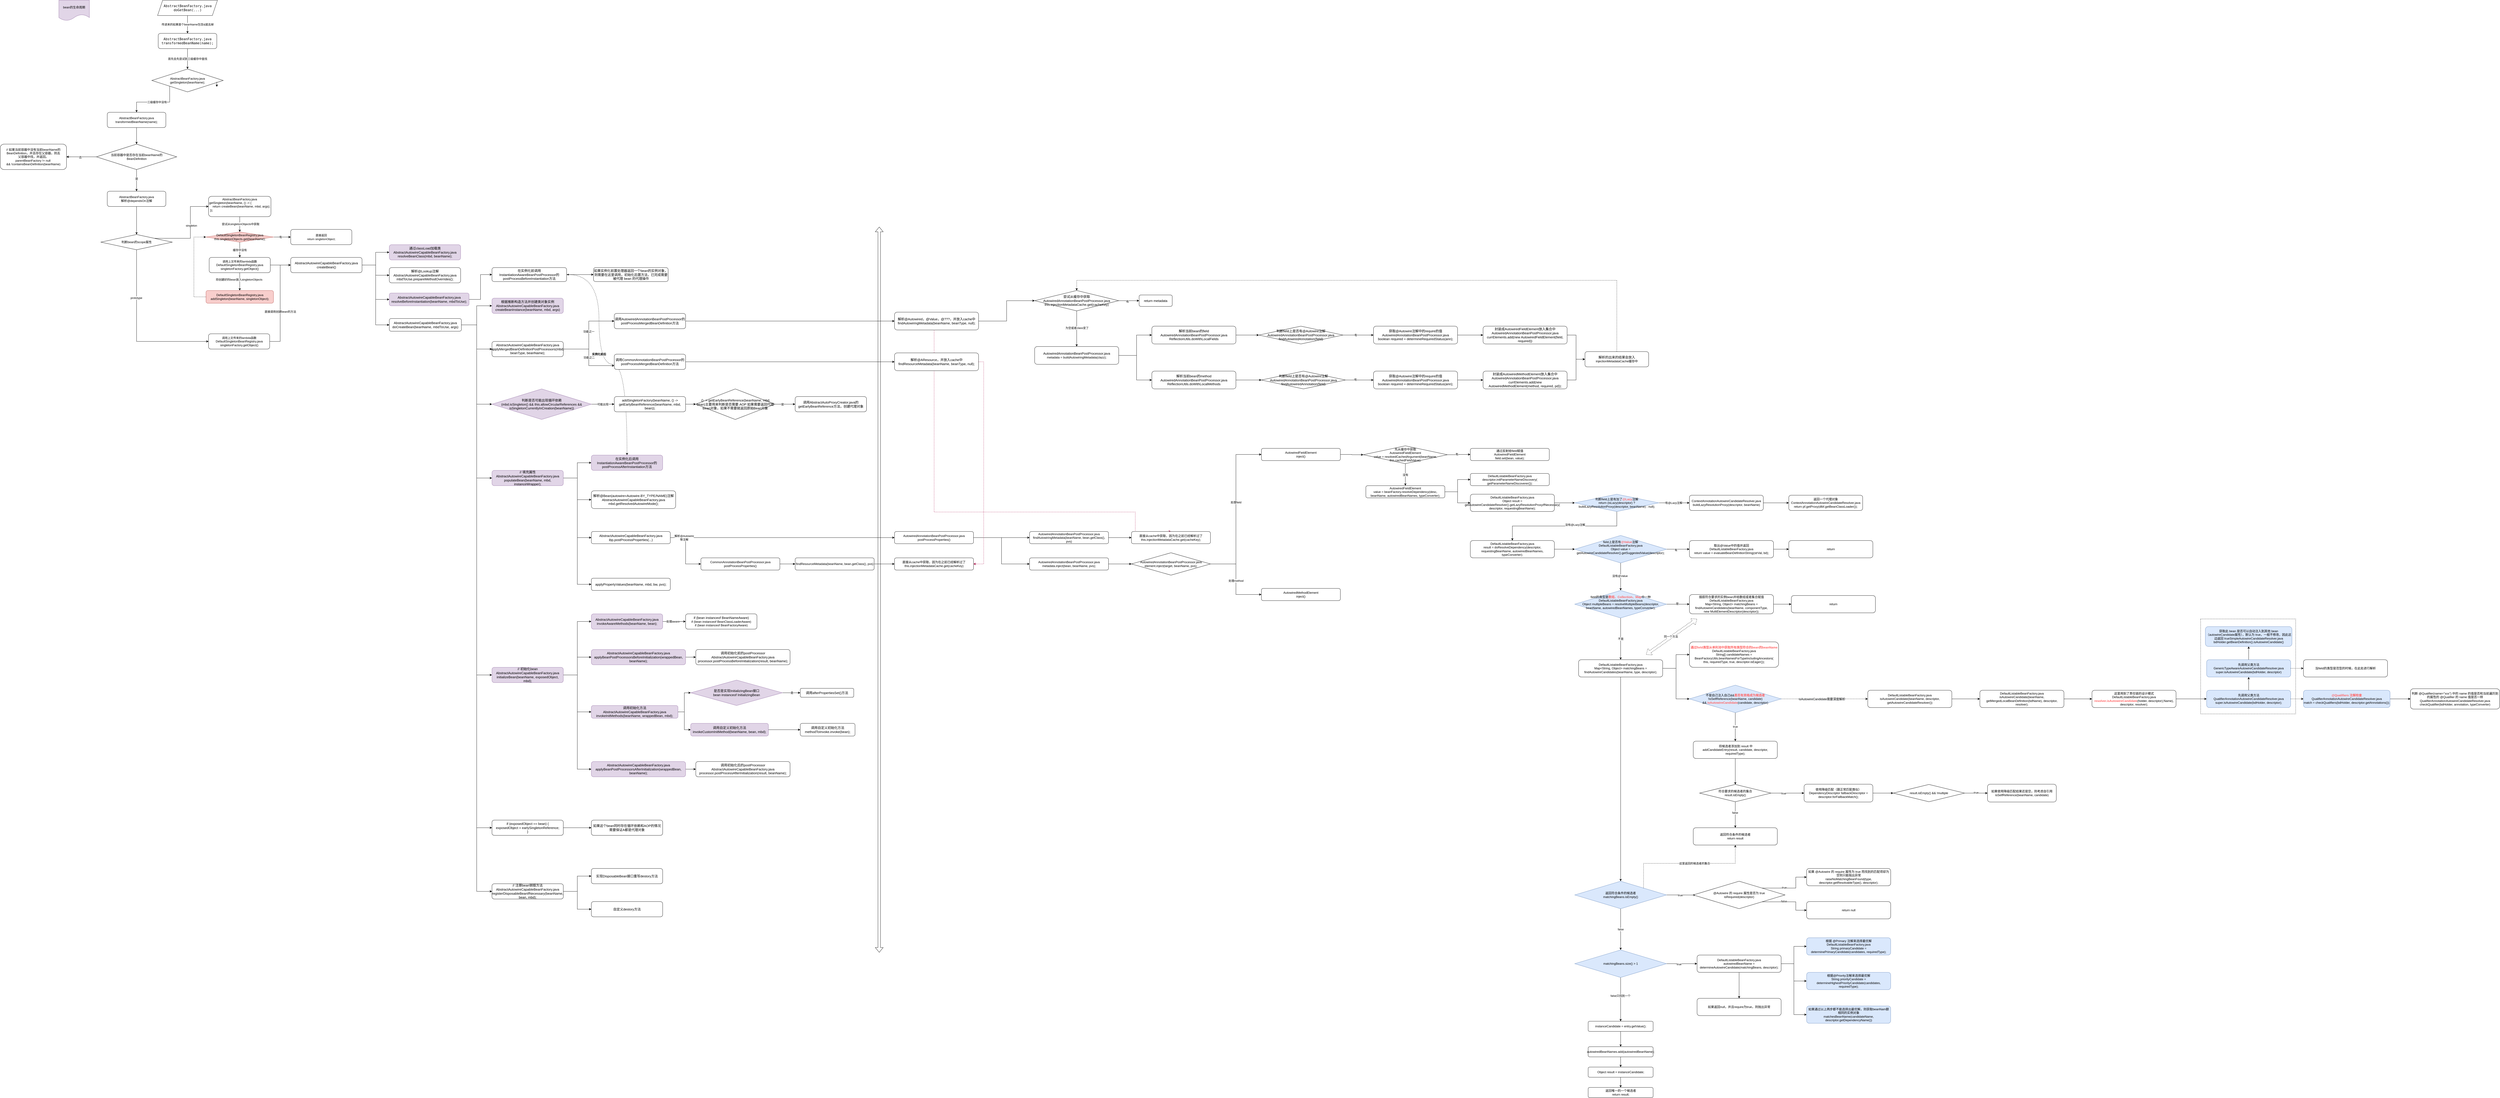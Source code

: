 <mxfile version="16.1.0" type="github">
  <diagram id="KZ6Oh91IzT9d4bb2Npnq" name="第 1 页">
    <mxGraphModel dx="3794" dy="923" grid="1" gridSize="10" guides="1" tooltips="1" connect="1" arrows="1" fold="1" page="1" pageScale="1" pageWidth="2339" pageHeight="3300" math="0" shadow="0">
      <root>
        <mxCell id="0" />
        <mxCell id="1" parent="0" />
        <mxCell id="WCMMu7L2FQIAezlBjaeM-1" value="传进来的如果是个beanName包含&amp;amp;就去掉" style="edgeStyle=orthogonalEdgeStyle;rounded=0;orthogonalLoop=1;jettySize=auto;html=1;exitX=0.5;exitY=1;exitDx=0;exitDy=0;" edge="1" parent="1" source="WCMMu7L2FQIAezlBjaeM-5" target="WCMMu7L2FQIAezlBjaeM-3">
          <mxGeometry relative="1" as="geometry" />
        </mxCell>
        <mxCell id="WCMMu7L2FQIAezlBjaeM-2" value="首先会先尝试到三级缓存中查找" style="edgeStyle=orthogonalEdgeStyle;rounded=0;orthogonalLoop=1;jettySize=auto;html=1;exitX=0.5;exitY=1;exitDx=0;exitDy=0;" edge="1" parent="1" source="WCMMu7L2FQIAezlBjaeM-3" target="WCMMu7L2FQIAezlBjaeM-8">
          <mxGeometry relative="1" as="geometry">
            <mxPoint x="705" y="390" as="targetPoint" />
          </mxGeometry>
        </mxCell>
        <mxCell id="WCMMu7L2FQIAezlBjaeM-3" value="&lt;div&gt;&lt;font color=&quot;#080808&quot; face=&quot;jetbrains mono, monospace&quot;&gt;&lt;span style=&quot;font-size: 13.067px&quot;&gt;AbstractBeanFactory.java&lt;/span&gt;&lt;/font&gt;&lt;/div&gt;&lt;div&gt;&lt;font color=&quot;#080808&quot; face=&quot;jetbrains mono, monospace&quot;&gt;&lt;span style=&quot;font-size: 13.067px&quot;&gt;transformedBeanName(name);&lt;/span&gt;&lt;/font&gt;&lt;/div&gt;" style="rounded=1;whiteSpace=wrap;html=1;" vertex="1" parent="1">
          <mxGeometry x="590" y="250" width="230" height="60" as="geometry" />
        </mxCell>
        <mxCell id="WCMMu7L2FQIAezlBjaeM-4" value="bean的生命周期" style="shape=document;whiteSpace=wrap;html=1;boundedLbl=1;fillColor=#e1d5e7;strokeColor=#9673a6;" vertex="1" parent="1">
          <mxGeometry x="200" y="120" width="120" height="80" as="geometry" />
        </mxCell>
        <mxCell id="WCMMu7L2FQIAezlBjaeM-5" value="&lt;div&gt;&lt;font color=&quot;#080808&quot; face=&quot;jetbrains mono, monospace&quot;&gt;&lt;span style=&quot;font-size: 13.067px&quot;&gt;AbstractBeanFactory.java&lt;/span&gt;&lt;/font&gt;&lt;/div&gt;&lt;div&gt;&lt;font color=&quot;#080808&quot; face=&quot;jetbrains mono, monospace&quot;&gt;&lt;span style=&quot;font-size: 13.067px&quot;&gt;doGetBean(...)&lt;/span&gt;&lt;/font&gt;&lt;/div&gt;" style="shape=parallelogram;perimeter=parallelogramPerimeter;whiteSpace=wrap;html=1;fixedSize=1;" vertex="1" parent="1">
          <mxGeometry x="587.5" y="120" width="235" height="60" as="geometry" />
        </mxCell>
        <mxCell id="WCMMu7L2FQIAezlBjaeM-6" style="edgeStyle=orthogonalEdgeStyle;rounded=0;orthogonalLoop=1;jettySize=auto;html=1;exitX=0;exitY=1;exitDx=0;exitDy=0;" edge="1" parent="1" source="WCMMu7L2FQIAezlBjaeM-8" target="WCMMu7L2FQIAezlBjaeM-11">
          <mxGeometry relative="1" as="geometry" />
        </mxCell>
        <mxCell id="WCMMu7L2FQIAezlBjaeM-7" value="三级缓存中没有" style="edgeLabel;html=1;align=center;verticalAlign=middle;resizable=0;points=[];" vertex="1" connectable="0" parent="WCMMu7L2FQIAezlBjaeM-6">
          <mxGeometry x="-0.072" relative="1" as="geometry">
            <mxPoint x="-5" as="offset" />
          </mxGeometry>
        </mxCell>
        <mxCell id="WCMMu7L2FQIAezlBjaeM-8" value="&lt;div&gt;AbstractBeanFactory.java&lt;/div&gt;&lt;div&gt;getSingleton(beanName);&lt;/div&gt;" style="rhombus;whiteSpace=wrap;html=1;" vertex="1" parent="1">
          <mxGeometry x="565" y="390" width="280" height="90" as="geometry" />
        </mxCell>
        <mxCell id="WCMMu7L2FQIAezlBjaeM-9" style="edgeStyle=orthogonalEdgeStyle;rounded=0;orthogonalLoop=1;jettySize=auto;html=1;" edge="1" parent="1">
          <mxGeometry relative="1" as="geometry">
            <mxPoint x="820" y="440" as="sourcePoint" />
            <mxPoint x="820" y="460" as="targetPoint" />
          </mxGeometry>
        </mxCell>
        <mxCell id="WCMMu7L2FQIAezlBjaeM-10" style="edgeStyle=orthogonalEdgeStyle;rounded=0;orthogonalLoop=1;jettySize=auto;html=1;exitX=0.5;exitY=1;exitDx=0;exitDy=0;entryX=0.5;entryY=0;entryDx=0;entryDy=0;" edge="1" parent="1" source="WCMMu7L2FQIAezlBjaeM-11" target="WCMMu7L2FQIAezlBjaeM-17">
          <mxGeometry relative="1" as="geometry" />
        </mxCell>
        <mxCell id="WCMMu7L2FQIAezlBjaeM-11" value="&lt;div&gt;AbstractBeanFactory.java&lt;/div&gt;&lt;div&gt;transformedBeanName(name);&lt;/div&gt;" style="rounded=1;whiteSpace=wrap;html=1;" vertex="1" parent="1">
          <mxGeometry x="390" y="560" width="230" height="60" as="geometry" />
        </mxCell>
        <mxCell id="WCMMu7L2FQIAezlBjaeM-12" style="edgeStyle=orthogonalEdgeStyle;rounded=0;orthogonalLoop=1;jettySize=auto;html=1;exitX=0;exitY=0.5;exitDx=0;exitDy=0;entryX=1;entryY=0.5;entryDx=0;entryDy=0;" edge="1" parent="1" source="WCMMu7L2FQIAezlBjaeM-17" target="WCMMu7L2FQIAezlBjaeM-18">
          <mxGeometry relative="1" as="geometry" />
        </mxCell>
        <mxCell id="WCMMu7L2FQIAezlBjaeM-13" value="" style="edgeStyle=orthogonalEdgeStyle;rounded=0;orthogonalLoop=1;jettySize=auto;html=1;" edge="1" parent="1" source="WCMMu7L2FQIAezlBjaeM-17" target="WCMMu7L2FQIAezlBjaeM-18">
          <mxGeometry relative="1" as="geometry" />
        </mxCell>
        <mxCell id="WCMMu7L2FQIAezlBjaeM-14" value="否" style="edgeLabel;html=1;align=center;verticalAlign=middle;resizable=0;points=[];" vertex="1" connectable="0" parent="WCMMu7L2FQIAezlBjaeM-13">
          <mxGeometry x="0.08" y="2" relative="1" as="geometry">
            <mxPoint as="offset" />
          </mxGeometry>
        </mxCell>
        <mxCell id="WCMMu7L2FQIAezlBjaeM-15" style="edgeStyle=orthogonalEdgeStyle;rounded=0;orthogonalLoop=1;jettySize=auto;html=1;exitX=0.5;exitY=1;exitDx=0;exitDy=0;entryX=0.5;entryY=0;entryDx=0;entryDy=0;" edge="1" parent="1" source="WCMMu7L2FQIAezlBjaeM-17" target="WCMMu7L2FQIAezlBjaeM-20">
          <mxGeometry relative="1" as="geometry" />
        </mxCell>
        <mxCell id="WCMMu7L2FQIAezlBjaeM-16" value="是" style="edgeLabel;html=1;align=center;verticalAlign=middle;resizable=0;points=[];" vertex="1" connectable="0" parent="WCMMu7L2FQIAezlBjaeM-15">
          <mxGeometry x="-0.153" relative="1" as="geometry">
            <mxPoint as="offset" />
          </mxGeometry>
        </mxCell>
        <mxCell id="WCMMu7L2FQIAezlBjaeM-17" value="&lt;div&gt;当前容器中是否存在当前beanName的&lt;/div&gt;&lt;div&gt;BeanDefinition&lt;/div&gt;" style="rhombus;whiteSpace=wrap;html=1;" vertex="1" parent="1">
          <mxGeometry x="347.5" y="685" width="315" height="100" as="geometry" />
        </mxCell>
        <mxCell id="WCMMu7L2FQIAezlBjaeM-18" value="&lt;div&gt;// 如果当前容器中没有当前beanName的&lt;/div&gt;&lt;div&gt;BeanDefinition，并且存在父容器，则去&lt;/div&gt;&lt;div&gt;父容器中找，并返回。&lt;/div&gt;&lt;div&gt;parentBeanFactory != null&amp;nbsp;&lt;/div&gt;&lt;div&gt;&amp;amp;&amp;amp; !containsBeanDefinition(beanName)&lt;/div&gt;" style="rounded=1;whiteSpace=wrap;html=1;" vertex="1" parent="1">
          <mxGeometry x="-30" y="685" width="260" height="100" as="geometry" />
        </mxCell>
        <mxCell id="WCMMu7L2FQIAezlBjaeM-19" style="edgeStyle=orthogonalEdgeStyle;rounded=0;orthogonalLoop=1;jettySize=auto;html=1;exitX=0.5;exitY=1;exitDx=0;exitDy=0;entryX=0.5;entryY=0;entryDx=0;entryDy=0;" edge="1" parent="1" source="WCMMu7L2FQIAezlBjaeM-20" target="WCMMu7L2FQIAezlBjaeM-25">
          <mxGeometry relative="1" as="geometry" />
        </mxCell>
        <mxCell id="WCMMu7L2FQIAezlBjaeM-20" value="&lt;div&gt;AbstractBeanFactory.java&lt;/div&gt;&lt;div&gt;解析@dependsOn注解&lt;/div&gt;" style="rounded=1;whiteSpace=wrap;html=1;" vertex="1" parent="1">
          <mxGeometry x="390" y="870" width="230" height="60" as="geometry" />
        </mxCell>
        <mxCell id="WCMMu7L2FQIAezlBjaeM-21" style="edgeStyle=orthogonalEdgeStyle;rounded=0;orthogonalLoop=1;jettySize=auto;html=1;exitX=1;exitY=0;exitDx=0;exitDy=0;entryX=0;entryY=0.5;entryDx=0;entryDy=0;" edge="1" parent="1" source="WCMMu7L2FQIAezlBjaeM-25" target="WCMMu7L2FQIAezlBjaeM-28">
          <mxGeometry relative="1" as="geometry" />
        </mxCell>
        <mxCell id="WCMMu7L2FQIAezlBjaeM-22" value="singleton" style="edgeLabel;html=1;align=center;verticalAlign=middle;resizable=0;points=[];" vertex="1" connectable="0" parent="WCMMu7L2FQIAezlBjaeM-21">
          <mxGeometry x="0.134" y="-2" relative="1" as="geometry">
            <mxPoint x="1" as="offset" />
          </mxGeometry>
        </mxCell>
        <mxCell id="WCMMu7L2FQIAezlBjaeM-23" style="edgeStyle=orthogonalEdgeStyle;rounded=0;orthogonalLoop=1;jettySize=auto;html=1;exitX=0.5;exitY=1;exitDx=0;exitDy=0;entryX=0;entryY=0.5;entryDx=0;entryDy=0;startArrow=none;startFill=0;" edge="1" parent="1" source="WCMMu7L2FQIAezlBjaeM-25" target="WCMMu7L2FQIAezlBjaeM-135">
          <mxGeometry relative="1" as="geometry" />
        </mxCell>
        <mxCell id="WCMMu7L2FQIAezlBjaeM-24" value="prototype" style="edgeLabel;html=1;align=center;verticalAlign=middle;resizable=0;points=[];" vertex="1" connectable="0" parent="WCMMu7L2FQIAezlBjaeM-23">
          <mxGeometry x="-0.412" y="-1" relative="1" as="geometry">
            <mxPoint as="offset" />
          </mxGeometry>
        </mxCell>
        <mxCell id="WCMMu7L2FQIAezlBjaeM-25" value="判断bean的scope属性" style="rhombus;whiteSpace=wrap;html=1;" vertex="1" parent="1">
          <mxGeometry x="365" y="1040" width="280" height="60" as="geometry" />
        </mxCell>
        <mxCell id="WCMMu7L2FQIAezlBjaeM-26" style="edgeStyle=orthogonalEdgeStyle;rounded=0;orthogonalLoop=1;jettySize=auto;html=1;exitX=0.5;exitY=1;exitDx=0;exitDy=0;" edge="1" parent="1" source="WCMMu7L2FQIAezlBjaeM-28" target="WCMMu7L2FQIAezlBjaeM-130">
          <mxGeometry relative="1" as="geometry">
            <mxPoint x="910" y="1130" as="targetPoint" />
          </mxGeometry>
        </mxCell>
        <mxCell id="WCMMu7L2FQIAezlBjaeM-27" value="尝试从singletonObjects中获取" style="edgeLabel;html=1;align=center;verticalAlign=middle;resizable=0;points=[];" vertex="1" connectable="0" parent="WCMMu7L2FQIAezlBjaeM-26">
          <mxGeometry x="-0.033" y="3" relative="1" as="geometry">
            <mxPoint as="offset" />
          </mxGeometry>
        </mxCell>
        <mxCell id="WCMMu7L2FQIAezlBjaeM-28" value="&lt;div style=&quot;text-align: center&quot;&gt;AbstractBeanFactory.java&lt;/div&gt;&lt;div&gt;getSingleton(beanName, () -&amp;gt; {&lt;/div&gt;&lt;div&gt;&amp;nbsp; &amp;nbsp; return createBean(beanName, mbd, args);&lt;/div&gt;&lt;div&gt;&amp;nbsp;});&lt;/div&gt;&lt;div&gt;&amp;nbsp; &amp;nbsp;&lt;/div&gt;" style="rounded=1;whiteSpace=wrap;html=1;align=left;" vertex="1" parent="1">
          <mxGeometry x="787.5" y="890" width="245" height="80" as="geometry" />
        </mxCell>
        <mxCell id="WCMMu7L2FQIAezlBjaeM-29" style="edgeStyle=orthogonalEdgeStyle;rounded=0;orthogonalLoop=1;jettySize=auto;html=1;exitX=0.5;exitY=1;exitDx=0;exitDy=0;entryX=0.5;entryY=0;entryDx=0;entryDy=0;" edge="1" parent="1" source="WCMMu7L2FQIAezlBjaeM-32" target="WCMMu7L2FQIAezlBjaeM-34">
          <mxGeometry relative="1" as="geometry" />
        </mxCell>
        <mxCell id="WCMMu7L2FQIAezlBjaeM-30" value="将创建好的bean放入singletonObjects" style="edgeLabel;html=1;align=center;verticalAlign=middle;resizable=0;points=[];" vertex="1" connectable="0" parent="WCMMu7L2FQIAezlBjaeM-29">
          <mxGeometry x="-0.229" y="-3" relative="1" as="geometry">
            <mxPoint as="offset" />
          </mxGeometry>
        </mxCell>
        <mxCell id="WCMMu7L2FQIAezlBjaeM-31" style="edgeStyle=orthogonalEdgeStyle;rounded=0;orthogonalLoop=1;jettySize=auto;html=1;exitX=1;exitY=0.5;exitDx=0;exitDy=0;" edge="1" parent="1" source="WCMMu7L2FQIAezlBjaeM-32" target="WCMMu7L2FQIAezlBjaeM-39">
          <mxGeometry relative="1" as="geometry" />
        </mxCell>
        <mxCell id="WCMMu7L2FQIAezlBjaeM-32" value="&lt;div&gt;&lt;span style=&quot;font-size: 11px ; background-color: rgb(255 , 255 , 255)&quot;&gt;调用上文传来的lambda函数&lt;/span&gt;&lt;br&gt;&lt;/div&gt;&lt;div&gt;DefaultSingletonBeanRegistry.java&lt;/div&gt;&lt;div&gt;singletonFactory.getObject()&lt;/div&gt;" style="rounded=1;whiteSpace=wrap;html=1;" vertex="1" parent="1">
          <mxGeometry x="790" y="1130" width="240" height="60" as="geometry" />
        </mxCell>
        <mxCell id="WCMMu7L2FQIAezlBjaeM-33" style="edgeStyle=orthogonalEdgeStyle;rounded=0;orthogonalLoop=1;jettySize=auto;html=1;exitX=0;exitY=0.5;exitDx=0;exitDy=0;entryX=0;entryY=0.5;entryDx=0;entryDy=0;dashed=1;" edge="1" parent="1" source="WCMMu7L2FQIAezlBjaeM-34" target="WCMMu7L2FQIAezlBjaeM-130">
          <mxGeometry relative="1" as="geometry">
            <Array as="points">
              <mxPoint x="730" y="1285" />
              <mxPoint x="730" y="1050" />
            </Array>
          </mxGeometry>
        </mxCell>
        <mxCell id="WCMMu7L2FQIAezlBjaeM-34" value="&lt;div&gt;DefaultSingletonBeanRegistry.java&lt;/div&gt;&lt;div&gt;addSingleton(beanName, singletonObject);&lt;/div&gt;" style="rounded=1;whiteSpace=wrap;html=1;fillColor=#f8cecc;strokeColor=#b85450;" vertex="1" parent="1">
          <mxGeometry x="777.5" y="1260" width="265" height="50" as="geometry" />
        </mxCell>
        <mxCell id="WCMMu7L2FQIAezlBjaeM-35" style="edgeStyle=orthogonalEdgeStyle;rounded=0;orthogonalLoop=1;jettySize=auto;html=1;exitX=1;exitY=0.5;exitDx=0;exitDy=0;entryX=0;entryY=0.5;entryDx=0;entryDy=0;" edge="1" parent="1" source="WCMMu7L2FQIAezlBjaeM-39" target="WCMMu7L2FQIAezlBjaeM-40">
          <mxGeometry relative="1" as="geometry" />
        </mxCell>
        <mxCell id="WCMMu7L2FQIAezlBjaeM-36" style="edgeStyle=orthogonalEdgeStyle;rounded=0;orthogonalLoop=1;jettySize=auto;html=1;exitX=1;exitY=0.5;exitDx=0;exitDy=0;" edge="1" parent="1" source="WCMMu7L2FQIAezlBjaeM-39" target="WCMMu7L2FQIAezlBjaeM-41">
          <mxGeometry relative="1" as="geometry" />
        </mxCell>
        <mxCell id="WCMMu7L2FQIAezlBjaeM-37" style="edgeStyle=orthogonalEdgeStyle;rounded=0;orthogonalLoop=1;jettySize=auto;html=1;exitX=1;exitY=0.5;exitDx=0;exitDy=0;entryX=0;entryY=0.5;entryDx=0;entryDy=0;" edge="1" parent="1" source="WCMMu7L2FQIAezlBjaeM-39" target="WCMMu7L2FQIAezlBjaeM-43">
          <mxGeometry relative="1" as="geometry" />
        </mxCell>
        <mxCell id="WCMMu7L2FQIAezlBjaeM-38" style="edgeStyle=orthogonalEdgeStyle;rounded=0;orthogonalLoop=1;jettySize=auto;html=1;exitX=1;exitY=0.5;exitDx=0;exitDy=0;entryX=0;entryY=0.5;entryDx=0;entryDy=0;" edge="1" parent="1" source="WCMMu7L2FQIAezlBjaeM-39" target="WCMMu7L2FQIAezlBjaeM-54">
          <mxGeometry relative="1" as="geometry" />
        </mxCell>
        <mxCell id="WCMMu7L2FQIAezlBjaeM-39" value="&lt;span style=&quot;font-size: 13.067px&quot;&gt;AbstractAutowireCapableBeanFactory&lt;/span&gt;&lt;span style=&quot;font-size: 13.067px&quot;&gt;.java&lt;/span&gt;&lt;span style=&quot;font-size: 13.067px&quot;&gt;&lt;br&gt;&lt;/span&gt;&lt;span style=&quot;font-size: 13.067px&quot;&gt;createBean&lt;/span&gt;&lt;span style=&quot;font-size: 13.067px&quot;&gt;()&lt;/span&gt;&lt;span style=&quot;font-size: 13.067px&quot;&gt;&lt;br&gt;&lt;/span&gt;" style="rounded=1;whiteSpace=wrap;html=1;" vertex="1" parent="1">
          <mxGeometry x="1110" y="1130" width="280" height="60" as="geometry" />
        </mxCell>
        <mxCell id="WCMMu7L2FQIAezlBjaeM-40" value="&lt;span style=&quot;font-size: 13.067px&quot;&gt;通过classLoad加载类AbstractAutowireCapableBeanFactory&lt;/span&gt;&lt;span style=&quot;font-size: 13.067px&quot;&gt;.java&lt;/span&gt;&lt;span style=&quot;font-size: 13.067px&quot;&gt;&lt;br&gt;&lt;/span&gt;&lt;span style=&quot;font-size: 13.067px&quot;&gt;resolveBeanClass(mbd, beanName);&lt;/span&gt;" style="rounded=1;whiteSpace=wrap;html=1;fillColor=#e1d5e7;strokeColor=#9673a6;" vertex="1" parent="1">
          <mxGeometry x="1497" y="1080" width="280" height="60" as="geometry" />
        </mxCell>
        <mxCell id="WCMMu7L2FQIAezlBjaeM-41" value="&lt;span style=&quot;font-size: 13.067px&quot;&gt;解析@Lookup注解&lt;br&gt;AbstractAutowireCapableBeanFactory&lt;/span&gt;&lt;span style=&quot;font-size: 13.067px&quot;&gt;.java&lt;/span&gt;&lt;span style=&quot;font-size: 13.067px&quot;&gt;&lt;br&gt;&lt;/span&gt;&lt;span style=&quot;font-size: 13.067px&quot;&gt;mbdToUse.prepareMethodOverrides();&lt;/span&gt;" style="rounded=1;whiteSpace=wrap;html=1;" vertex="1" parent="1">
          <mxGeometry x="1497" y="1170" width="280" height="60" as="geometry" />
        </mxCell>
        <mxCell id="WCMMu7L2FQIAezlBjaeM-42" style="edgeStyle=orthogonalEdgeStyle;rounded=0;orthogonalLoop=1;jettySize=auto;html=1;exitX=1;exitY=0.5;exitDx=0;exitDy=0;entryX=0;entryY=0.5;entryDx=0;entryDy=0;" edge="1" parent="1" source="WCMMu7L2FQIAezlBjaeM-43" target="WCMMu7L2FQIAezlBjaeM-47">
          <mxGeometry relative="1" as="geometry" />
        </mxCell>
        <mxCell id="WCMMu7L2FQIAezlBjaeM-43" value="&lt;span style=&quot;font-size: 13.067px&quot;&gt;AbstractAutowireCapableBeanFactory&lt;/span&gt;&lt;span style=&quot;font-size: 13.067px&quot;&gt;.java&lt;/span&gt;&lt;span style=&quot;font-size: 13.067px&quot;&gt;&lt;br&gt;&lt;/span&gt;&lt;span style=&quot;font-size: 13.067px&quot;&gt;resolveBeforeInstantiation(beanName, mbdToUse);&lt;/span&gt;" style="rounded=1;whiteSpace=wrap;html=1;fillColor=#e1d5e7;strokeColor=#9673a6;" vertex="1" parent="1">
          <mxGeometry x="1497" y="1270" width="313" height="50" as="geometry" />
        </mxCell>
        <mxCell id="WCMMu7L2FQIAezlBjaeM-44" style="edgeStyle=orthogonalEdgeStyle;rounded=0;orthogonalLoop=1;jettySize=auto;html=1;exitX=1;exitY=0.5;exitDx=0;exitDy=0;entryX=0.5;entryY=0;entryDx=0;entryDy=0;curved=1;dashed=1;startArrow=classicThin;startFill=1;" edge="1" parent="1" source="WCMMu7L2FQIAezlBjaeM-47" target="WCMMu7L2FQIAezlBjaeM-68">
          <mxGeometry relative="1" as="geometry">
            <Array as="points">
              <mxPoint x="2320" y="1197" />
              <mxPoint x="2320" y="1550" />
              <mxPoint x="2430" y="1550" />
            </Array>
          </mxGeometry>
        </mxCell>
        <mxCell id="WCMMu7L2FQIAezlBjaeM-45" value="实例化前后" style="edgeLabel;html=1;align=center;verticalAlign=middle;resizable=0;points=[];fontStyle=1" vertex="1" connectable="0" parent="WCMMu7L2FQIAezlBjaeM-44">
          <mxGeometry x="-0.071" relative="1" as="geometry">
            <mxPoint as="offset" />
          </mxGeometry>
        </mxCell>
        <mxCell id="WCMMu7L2FQIAezlBjaeM-46" style="edgeStyle=orthogonalEdgeStyle;rounded=0;orthogonalLoop=1;jettySize=auto;html=1;exitX=1;exitY=0.5;exitDx=0;exitDy=0;startArrow=none;startFill=0;" edge="1" parent="1" source="WCMMu7L2FQIAezlBjaeM-47" target="WCMMu7L2FQIAezlBjaeM-132">
          <mxGeometry relative="1" as="geometry" />
        </mxCell>
        <mxCell id="WCMMu7L2FQIAezlBjaeM-47" value="&lt;span style=&quot;font-size: 13.067px&quot;&gt;在实例化前调用InstantiationAwareBeanPostProcessor的postProcessBeforeInstantiation方法&lt;/span&gt;&lt;span style=&quot;font-size: 13.067px&quot;&gt;&lt;br&gt;&lt;/span&gt;" style="rounded=1;whiteSpace=wrap;html=1;" vertex="1" parent="1">
          <mxGeometry x="1900" y="1170" width="293" height="55" as="geometry" />
        </mxCell>
        <mxCell id="WCMMu7L2FQIAezlBjaeM-48" style="edgeStyle=orthogonalEdgeStyle;rounded=0;orthogonalLoop=1;jettySize=auto;html=1;exitX=1;exitY=0.5;exitDx=0;exitDy=0;entryX=0;entryY=0.5;entryDx=0;entryDy=0;" edge="1" parent="1" source="WCMMu7L2FQIAezlBjaeM-54" target="WCMMu7L2FQIAezlBjaeM-55">
          <mxGeometry relative="1" as="geometry" />
        </mxCell>
        <mxCell id="WCMMu7L2FQIAezlBjaeM-49" style="edgeStyle=orthogonalEdgeStyle;rounded=0;orthogonalLoop=1;jettySize=auto;html=1;exitX=1;exitY=0.5;exitDx=0;exitDy=0;entryX=0;entryY=0.5;entryDx=0;entryDy=0;" edge="1" parent="1" source="WCMMu7L2FQIAezlBjaeM-54" target="WCMMu7L2FQIAezlBjaeM-57">
          <mxGeometry relative="1" as="geometry" />
        </mxCell>
        <mxCell id="WCMMu7L2FQIAezlBjaeM-50" style="edgeStyle=orthogonalEdgeStyle;rounded=0;orthogonalLoop=1;jettySize=auto;html=1;exitX=1;exitY=0.5;exitDx=0;exitDy=0;entryX=0;entryY=0.5;entryDx=0;entryDy=0;" edge="1" parent="1" source="WCMMu7L2FQIAezlBjaeM-54" target="WCMMu7L2FQIAezlBjaeM-67">
          <mxGeometry relative="1" as="geometry" />
        </mxCell>
        <mxCell id="WCMMu7L2FQIAezlBjaeM-51" style="edgeStyle=orthogonalEdgeStyle;rounded=0;orthogonalLoop=1;jettySize=auto;html=1;exitX=1;exitY=0.5;exitDx=0;exitDy=0;entryX=0;entryY=0.5;entryDx=0;entryDy=0;startArrow=none;startFill=0;" edge="1" parent="1" source="WCMMu7L2FQIAezlBjaeM-54" target="WCMMu7L2FQIAezlBjaeM-80">
          <mxGeometry relative="1" as="geometry" />
        </mxCell>
        <mxCell id="WCMMu7L2FQIAezlBjaeM-52" style="edgeStyle=orthogonalEdgeStyle;rounded=0;orthogonalLoop=1;jettySize=auto;html=1;exitX=1;exitY=0.5;exitDx=0;exitDy=0;entryX=0;entryY=0.5;entryDx=0;entryDy=0;startArrow=none;startFill=0;" edge="1" parent="1" source="WCMMu7L2FQIAezlBjaeM-54" target="WCMMu7L2FQIAezlBjaeM-102">
          <mxGeometry relative="1" as="geometry" />
        </mxCell>
        <mxCell id="WCMMu7L2FQIAezlBjaeM-53" style="edgeStyle=orthogonalEdgeStyle;rounded=0;orthogonalLoop=1;jettySize=auto;html=1;exitX=1;exitY=0.5;exitDx=0;exitDy=0;entryX=0;entryY=0.5;entryDx=0;entryDy=0;startArrow=none;startFill=0;" edge="1" parent="1" source="WCMMu7L2FQIAezlBjaeM-54" target="WCMMu7L2FQIAezlBjaeM-124">
          <mxGeometry relative="1" as="geometry" />
        </mxCell>
        <mxCell id="WCMMu7L2FQIAezlBjaeM-142" style="edgeStyle=orthogonalEdgeStyle;rounded=0;orthogonalLoop=1;jettySize=auto;html=1;exitX=1;exitY=0.5;exitDx=0;exitDy=0;entryX=0;entryY=0.5;entryDx=0;entryDy=0;" edge="1" parent="1" source="WCMMu7L2FQIAezlBjaeM-54" target="WCMMu7L2FQIAezlBjaeM-139">
          <mxGeometry relative="1" as="geometry" />
        </mxCell>
        <mxCell id="WCMMu7L2FQIAezlBjaeM-54" value="&lt;span style=&quot;font-size: 13.067px&quot;&gt;AbstractAutowireCapableBeanFactory&lt;/span&gt;&lt;span style=&quot;font-size: 13.067px&quot;&gt;.java&lt;/span&gt;&lt;span style=&quot;font-size: 13.067px&quot;&gt;&lt;br&gt;&lt;/span&gt;&lt;span style=&quot;font-size: 13.067px&quot;&gt;doCreateBean(beanName, mbdToUse, args)&lt;/span&gt;" style="rounded=1;whiteSpace=wrap;html=1;" vertex="1" parent="1">
          <mxGeometry x="1497" y="1370" width="283" height="50" as="geometry" />
        </mxCell>
        <mxCell id="WCMMu7L2FQIAezlBjaeM-55" value="&lt;span style=&quot;font-size: 13.067px&quot;&gt;根据推断构造方法并创建类对象实例AbstractAutowireCapableBeanFactory&lt;/span&gt;&lt;span style=&quot;font-size: 13.067px&quot;&gt;.java&lt;/span&gt;&lt;span style=&quot;font-size: 13.067px&quot;&gt;&lt;br&gt;&lt;/span&gt;&lt;span style=&quot;font-size: 13.067px&quot;&gt;createBeanInstance(beanName, mbd, args)&lt;/span&gt;" style="rounded=1;whiteSpace=wrap;html=1;fillColor=#e1d5e7;strokeColor=#9673a6;" vertex="1" parent="1">
          <mxGeometry x="1900" y="1290" width="280" height="60" as="geometry" />
        </mxCell>
        <mxCell id="WCMMu7L2FQIAezlBjaeM-56" value="可能出现" style="edgeStyle=orthogonalEdgeStyle;rounded=0;orthogonalLoop=1;jettySize=auto;html=1;exitX=1;exitY=0.5;exitDx=0;exitDy=0;" edge="1" parent="1" source="WCMMu7L2FQIAezlBjaeM-57" target="WCMMu7L2FQIAezlBjaeM-59">
          <mxGeometry relative="1" as="geometry" />
        </mxCell>
        <mxCell id="WCMMu7L2FQIAezlBjaeM-57" value="&lt;div&gt;&lt;span style=&quot;font-size: 13.067px&quot;&gt;判断是否可能出现循环依赖&lt;/span&gt;&lt;/div&gt;&lt;div&gt;&lt;span style=&quot;font-size: 13.067px&quot;&gt;(mbd.isSingleton() &amp;amp;&amp;amp; this.allowCircularReferences &amp;amp;&amp;amp;&lt;/span&gt;&lt;/div&gt;&lt;div&gt;&lt;span style=&quot;font-size: 13.067px&quot;&gt;&lt;span&gt;    &lt;/span&gt;isSingletonCurrentlyInCreation(beanName))&lt;/span&gt;&lt;/div&gt;" style="rhombus;whiteSpace=wrap;html=1;fillColor=#e1d5e7;strokeColor=#9673a6;" vertex="1" parent="1">
          <mxGeometry x="1900" y="1646.53" width="390" height="120" as="geometry" />
        </mxCell>
        <mxCell id="WCMMu7L2FQIAezlBjaeM-58" style="edgeStyle=orthogonalEdgeStyle;rounded=0;orthogonalLoop=1;jettySize=auto;html=1;exitX=1;exitY=0.5;exitDx=0;exitDy=0;entryX=0;entryY=0.5;entryDx=0;entryDy=0;" edge="1" parent="1" source="WCMMu7L2FQIAezlBjaeM-59" target="WCMMu7L2FQIAezlBjaeM-61">
          <mxGeometry relative="1" as="geometry" />
        </mxCell>
        <mxCell id="WCMMu7L2FQIAezlBjaeM-59" value="&lt;span style=&quot;font-size: 13.067px&quot;&gt;addSingletonFactory(beanName, () -&amp;gt; getEarlyBeanReference(beanName, mbd, bean));&lt;/span&gt;" style="rounded=1;whiteSpace=wrap;html=1;" vertex="1" parent="1">
          <mxGeometry x="2380" y="1676.53" width="280" height="60" as="geometry" />
        </mxCell>
        <mxCell id="WCMMu7L2FQIAezlBjaeM-60" value="是" style="edgeStyle=orthogonalEdgeStyle;rounded=0;orthogonalLoop=1;jettySize=auto;html=1;exitX=1;exitY=0.5;exitDx=0;exitDy=0;" edge="1" parent="1" source="WCMMu7L2FQIAezlBjaeM-61" target="WCMMu7L2FQIAezlBjaeM-62">
          <mxGeometry x="-0.25" relative="1" as="geometry">
            <mxPoint x="3100" y="1706.53" as="targetPoint" />
            <mxPoint as="offset" />
          </mxGeometry>
        </mxCell>
        <mxCell id="WCMMu7L2FQIAezlBjaeM-61" value="&lt;span style=&quot;font-size: 13.067px&quot;&gt;&amp;nbsp;() -&amp;gt; getEarlyBeanReference(beanName, mbd, bean)主要用来判断是否需要 AOP 如果需要返回代理Bean对象，如果不需要就返回原始Bean对象&lt;/span&gt;" style="rhombus;whiteSpace=wrap;html=1;" vertex="1" parent="1">
          <mxGeometry x="2700" y="1646.53" width="310" height="120" as="geometry" />
        </mxCell>
        <mxCell id="WCMMu7L2FQIAezlBjaeM-62" value="&lt;span style=&quot;font-size: 13.067px&quot;&gt;调用AbstractAutoProxyCreator.java的&lt;/span&gt;&lt;span style=&quot;font-size: 13.067px&quot;&gt;getEarlyBeanReference方法，创建代理对象&lt;/span&gt;" style="rounded=1;whiteSpace=wrap;html=1;" vertex="1" parent="1">
          <mxGeometry x="3090" y="1676.53" width="280" height="60" as="geometry" />
        </mxCell>
        <mxCell id="WCMMu7L2FQIAezlBjaeM-63" style="edgeStyle=orthogonalEdgeStyle;rounded=0;orthogonalLoop=1;jettySize=auto;html=1;exitX=1;exitY=0.5;exitDx=0;exitDy=0;entryX=0;entryY=0.5;entryDx=0;entryDy=0;" edge="1" parent="1" source="WCMMu7L2FQIAezlBjaeM-67" target="WCMMu7L2FQIAezlBjaeM-68">
          <mxGeometry relative="1" as="geometry" />
        </mxCell>
        <mxCell id="WCMMu7L2FQIAezlBjaeM-64" style="edgeStyle=orthogonalEdgeStyle;rounded=0;orthogonalLoop=1;jettySize=auto;html=1;exitX=1;exitY=0.5;exitDx=0;exitDy=0;entryX=0;entryY=0.5;entryDx=0;entryDy=0;startArrow=none;startFill=0;" edge="1" parent="1" source="WCMMu7L2FQIAezlBjaeM-67" target="WCMMu7L2FQIAezlBjaeM-69">
          <mxGeometry relative="1" as="geometry" />
        </mxCell>
        <mxCell id="WCMMu7L2FQIAezlBjaeM-65" style="edgeStyle=orthogonalEdgeStyle;rounded=0;orthogonalLoop=1;jettySize=auto;html=1;exitX=1;exitY=0.5;exitDx=0;exitDy=0;entryX=0;entryY=0.5;entryDx=0;entryDy=0;startArrow=none;startFill=0;" edge="1" parent="1" source="WCMMu7L2FQIAezlBjaeM-67" target="WCMMu7L2FQIAezlBjaeM-73">
          <mxGeometry relative="1" as="geometry" />
        </mxCell>
        <mxCell id="WCMMu7L2FQIAezlBjaeM-66" style="edgeStyle=orthogonalEdgeStyle;rounded=0;orthogonalLoop=1;jettySize=auto;html=1;exitX=1;exitY=0.5;exitDx=0;exitDy=0;entryX=0;entryY=0.5;entryDx=0;entryDy=0;startArrow=none;startFill=0;" edge="1" parent="1" source="WCMMu7L2FQIAezlBjaeM-67" target="WCMMu7L2FQIAezlBjaeM-97">
          <mxGeometry relative="1" as="geometry" />
        </mxCell>
        <mxCell id="WCMMu7L2FQIAezlBjaeM-67" value="&lt;span style=&quot;font-size: 13.067px&quot;&gt;// 填充属性&lt;br&gt;AbstractAutowireCapableBeanFactory&lt;/span&gt;&lt;span style=&quot;font-size: 13.067px&quot;&gt;.java&lt;/span&gt;&lt;span style=&quot;font-size: 13.067px&quot;&gt;&lt;br&gt;&lt;/span&gt;&lt;span style=&quot;font-size: 13.067px&quot;&gt;populateBean(beanName, mbd, instanceWrapper);&lt;/span&gt;" style="rounded=1;whiteSpace=wrap;html=1;fillColor=#e1d5e7;strokeColor=#9673a6;" vertex="1" parent="1">
          <mxGeometry x="1900" y="1966.53" width="280" height="60" as="geometry" />
        </mxCell>
        <mxCell id="WCMMu7L2FQIAezlBjaeM-68" value="&lt;span style=&quot;font-size: 13.067px&quot;&gt;在实例化后调用InstantiationAwareBeanPostProcessor的postProcessAfterInstantiation方法&lt;/span&gt;" style="rounded=1;whiteSpace=wrap;html=1;fillColor=#e1d5e7;strokeColor=#9673a6;" vertex="1" parent="1">
          <mxGeometry x="2290" y="1906.53" width="280" height="60" as="geometry" />
        </mxCell>
        <mxCell id="WCMMu7L2FQIAezlBjaeM-69" value="&lt;span style=&quot;font-size: 13.067px&quot;&gt;解析@Bean(autowire=Autowire.BY_TYPE/NAME)注解&lt;/span&gt;&lt;br&gt;&lt;span style=&quot;font-size: 13.067px&quot;&gt;AbstractAutowireCapableBeanFactory&lt;/span&gt;&lt;span style=&quot;font-size: 13.067px&quot;&gt;.java&lt;br&gt;mbd.getResolvedAutowireMode();&lt;/span&gt;" style="rounded=1;whiteSpace=wrap;html=1;" vertex="1" parent="1">
          <mxGeometry x="2290" y="2046.53" width="331" height="70" as="geometry" />
        </mxCell>
        <mxCell id="WCMMu7L2FQIAezlBjaeM-70" style="edgeStyle=orthogonalEdgeStyle;rounded=0;orthogonalLoop=1;jettySize=auto;html=1;exitX=1;exitY=0.5;exitDx=0;exitDy=0;entryX=0;entryY=0.5;entryDx=0;entryDy=0;startArrow=none;startFill=0;" edge="1" parent="1" source="WCMMu7L2FQIAezlBjaeM-73" target="WCMMu7L2FQIAezlBjaeM-75">
          <mxGeometry relative="1" as="geometry" />
        </mxCell>
        <mxCell id="WCMMu7L2FQIAezlBjaeM-71" style="edgeStyle=orthogonalEdgeStyle;rounded=0;orthogonalLoop=1;jettySize=auto;html=1;exitX=1;exitY=0.5;exitDx=0;exitDy=0;entryX=0;entryY=0.5;entryDx=0;entryDy=0;startArrow=none;startFill=0;" edge="1" parent="1" source="WCMMu7L2FQIAezlBjaeM-73" target="WCMMu7L2FQIAezlBjaeM-93">
          <mxGeometry relative="1" as="geometry" />
        </mxCell>
        <mxCell id="WCMMu7L2FQIAezlBjaeM-72" value="解析@Autowire&lt;br&gt;等注解" style="edgeLabel;html=1;align=center;verticalAlign=middle;resizable=0;points=[];" vertex="1" connectable="0" parent="WCMMu7L2FQIAezlBjaeM-71">
          <mxGeometry x="-0.589" relative="1" as="geometry">
            <mxPoint x="8" as="offset" />
          </mxGeometry>
        </mxCell>
        <mxCell id="WCMMu7L2FQIAezlBjaeM-73" value="&lt;span style=&quot;font-size: 13.067px&quot;&gt;AbstractAutowireCapableBeanFactory&lt;/span&gt;&lt;span style=&quot;font-size: 13.067px&quot;&gt;.java&lt;br&gt;&lt;/span&gt;&lt;span style=&quot;font-size: 13.067px&quot;&gt;ibp.postProcessProperties(...)&lt;br&gt;&lt;/span&gt;" style="rounded=1;whiteSpace=wrap;html=1;" vertex="1" parent="1">
          <mxGeometry x="2290" y="2206.53" width="310" height="48" as="geometry" />
        </mxCell>
        <mxCell id="WCMMu7L2FQIAezlBjaeM-74" style="edgeStyle=orthogonalEdgeStyle;rounded=0;orthogonalLoop=1;jettySize=auto;html=1;exitX=1;exitY=0.5;exitDx=0;exitDy=0;entryX=0;entryY=0.5;entryDx=0;entryDy=0;startArrow=none;startFill=0;" edge="1" parent="1" source="WCMMu7L2FQIAezlBjaeM-75" target="WCMMu7L2FQIAezlBjaeM-86">
          <mxGeometry relative="1" as="geometry" />
        </mxCell>
        <mxCell id="WCMMu7L2FQIAezlBjaeM-177" style="edgeStyle=orthogonalEdgeStyle;rounded=0;orthogonalLoop=1;jettySize=auto;html=1;exitX=1;exitY=0.5;exitDx=0;exitDy=0;entryX=0;entryY=0.5;entryDx=0;entryDy=0;" edge="1" parent="1" source="WCMMu7L2FQIAezlBjaeM-75" target="WCMMu7L2FQIAezlBjaeM-176">
          <mxGeometry relative="1" as="geometry">
            <mxPoint x="3870" y="2260" as="targetPoint" />
          </mxGeometry>
        </mxCell>
        <mxCell id="WCMMu7L2FQIAezlBjaeM-75" value="AutowiredAnnotationBeanPostProcessor.java&lt;br&gt;postProcessProperties()" style="rounded=1;whiteSpace=wrap;html=1;" vertex="1" parent="1">
          <mxGeometry x="3480" y="2206.53" width="310" height="48" as="geometry" />
        </mxCell>
        <mxCell id="WCMMu7L2FQIAezlBjaeM-76" style="edgeStyle=orthogonalEdgeStyle;rounded=0;orthogonalLoop=1;jettySize=auto;html=1;exitX=1;exitY=0.5;exitDx=0;exitDy=0;entryX=0;entryY=0.5;entryDx=0;entryDy=0;startArrow=none;startFill=0;" edge="1" parent="1" source="WCMMu7L2FQIAezlBjaeM-80" target="WCMMu7L2FQIAezlBjaeM-82">
          <mxGeometry relative="1" as="geometry" />
        </mxCell>
        <mxCell id="WCMMu7L2FQIAezlBjaeM-77" value="功能之一" style="edgeLabel;html=1;align=center;verticalAlign=middle;resizable=0;points=[];" vertex="1" connectable="0" parent="WCMMu7L2FQIAezlBjaeM-76">
          <mxGeometry x="0.093" relative="1" as="geometry">
            <mxPoint as="offset" />
          </mxGeometry>
        </mxCell>
        <mxCell id="WCMMu7L2FQIAezlBjaeM-78" style="edgeStyle=orthogonalEdgeStyle;rounded=0;orthogonalLoop=1;jettySize=auto;html=1;exitX=1;exitY=0.5;exitDx=0;exitDy=0;entryX=0;entryY=0.75;entryDx=0;entryDy=0;startArrow=none;startFill=0;" edge="1" parent="1" source="WCMMu7L2FQIAezlBjaeM-80" target="WCMMu7L2FQIAezlBjaeM-89">
          <mxGeometry relative="1" as="geometry" />
        </mxCell>
        <mxCell id="WCMMu7L2FQIAezlBjaeM-79" value="功能之二" style="edgeLabel;html=1;align=center;verticalAlign=middle;resizable=0;points=[];" vertex="1" connectable="0" parent="WCMMu7L2FQIAezlBjaeM-78">
          <mxGeometry x="0.002" y="1" relative="1" as="geometry">
            <mxPoint as="offset" />
          </mxGeometry>
        </mxCell>
        <mxCell id="WCMMu7L2FQIAezlBjaeM-80" value="&lt;span style=&quot;font-size: 13.067px&quot;&gt;AbstractAutowireCapableBeanFactory&lt;/span&gt;&lt;span style=&quot;font-size: 13.067px&quot;&gt;.java&lt;/span&gt;&lt;span style=&quot;font-size: 13.067px&quot;&gt;&lt;br&gt;&lt;/span&gt;&lt;span style=&quot;font-size: 13.067px&quot;&gt;applyMergedBeanDefinitionPostProcessors(mbd, beanType, beanName);&lt;/span&gt;" style="rounded=1;whiteSpace=wrap;html=1;" vertex="1" parent="1">
          <mxGeometry x="1900" y="1460" width="280" height="60" as="geometry" />
        </mxCell>
        <mxCell id="WCMMu7L2FQIAezlBjaeM-81" style="edgeStyle=orthogonalEdgeStyle;rounded=0;orthogonalLoop=1;jettySize=auto;html=1;exitX=1;exitY=0.5;exitDx=0;exitDy=0;entryX=0;entryY=0.5;entryDx=0;entryDy=0;startArrow=none;startFill=0;" edge="1" parent="1" source="WCMMu7L2FQIAezlBjaeM-82" target="WCMMu7L2FQIAezlBjaeM-84">
          <mxGeometry relative="1" as="geometry" />
        </mxCell>
        <mxCell id="WCMMu7L2FQIAezlBjaeM-82" value="&lt;span style=&quot;font-size: 13.067px&quot;&gt;调用AutowiredAnnotationBeanPostProcessor的postProcessMergedBeanDefinition方法&lt;/span&gt;" style="rounded=1;whiteSpace=wrap;html=1;" vertex="1" parent="1">
          <mxGeometry x="2380" y="1350" width="280" height="60" as="geometry" />
        </mxCell>
        <mxCell id="WCMMu7L2FQIAezlBjaeM-83" style="edgeStyle=orthogonalEdgeStyle;rounded=0;orthogonalLoop=1;jettySize=auto;html=1;startArrow=none;startFill=0;entryX=0.5;entryY=0;entryDx=0;entryDy=0;dashed=1;exitX=0.471;exitY=1.036;exitDx=0;exitDy=0;exitPerimeter=0;fillColor=#d80073;strokeColor=#A50040;" edge="1" parent="1" source="WCMMu7L2FQIAezlBjaeM-84" target="WCMMu7L2FQIAezlBjaeM-87">
          <mxGeometry relative="1" as="geometry">
            <mxPoint x="3620" y="2200" as="targetPoint" />
            <Array as="points">
              <mxPoint x="3635" y="2130" />
              <mxPoint x="4425" y="2130" />
            </Array>
            <mxPoint x="3590" y="1300" as="sourcePoint" />
          </mxGeometry>
        </mxCell>
        <mxCell id="WCMMu7L2FQIAezlBjaeM-144" style="edgeStyle=orthogonalEdgeStyle;rounded=0;orthogonalLoop=1;jettySize=auto;html=1;exitX=1;exitY=0.5;exitDx=0;exitDy=0;entryX=0;entryY=0.5;entryDx=0;entryDy=0;" edge="1" parent="1" source="WCMMu7L2FQIAezlBjaeM-84" target="WCMMu7L2FQIAezlBjaeM-143">
          <mxGeometry relative="1" as="geometry" />
        </mxCell>
        <mxCell id="WCMMu7L2FQIAezlBjaeM-84" value="&lt;span style=&quot;font-size: 13.067px&quot;&gt;解析@Autowired，@&lt;/span&gt;&lt;span style=&quot;font-size: 13.067px&quot;&gt;Value，@???，并放入cache中&lt;/span&gt;&lt;br&gt;&lt;span style=&quot;font-size: 13.067px&quot;&gt;findAutowiringMetadata(beanName, beanType, null);&lt;/span&gt;" style="rounded=1;whiteSpace=wrap;html=1;" vertex="1" parent="1">
          <mxGeometry x="3480" y="1345" width="330" height="70" as="geometry" />
        </mxCell>
        <mxCell id="WCMMu7L2FQIAezlBjaeM-85" style="edgeStyle=orthogonalEdgeStyle;rounded=0;orthogonalLoop=1;jettySize=auto;html=1;exitX=1;exitY=0.5;exitDx=0;exitDy=0;entryX=0;entryY=0.5;entryDx=0;entryDy=0;startArrow=none;startFill=0;" edge="1" parent="1" source="WCMMu7L2FQIAezlBjaeM-86" target="WCMMu7L2FQIAezlBjaeM-87">
          <mxGeometry relative="1" as="geometry" />
        </mxCell>
        <mxCell id="WCMMu7L2FQIAezlBjaeM-86" value="AutowiredAnnotationBeanPostProcessor.java&lt;br&gt;findAutowiringMetadata(beanName, bean.getClass(), pvs)" style="rounded=1;whiteSpace=wrap;html=1;" vertex="1" parent="1">
          <mxGeometry x="4010" y="2206.53" width="310" height="48" as="geometry" />
        </mxCell>
        <mxCell id="WCMMu7L2FQIAezlBjaeM-87" value="直接从cache中获取，因为在之前已经解析过了&lt;br&gt;this.injectionMetadataCache.get(cacheKey);" style="rounded=1;whiteSpace=wrap;html=1;" vertex="1" parent="1">
          <mxGeometry x="4410" y="2206.53" width="310" height="48" as="geometry" />
        </mxCell>
        <mxCell id="WCMMu7L2FQIAezlBjaeM-88" style="edgeStyle=orthogonalEdgeStyle;rounded=0;orthogonalLoop=1;jettySize=auto;html=1;exitX=1;exitY=0.5;exitDx=0;exitDy=0;startArrow=none;startFill=0;" edge="1" parent="1" source="WCMMu7L2FQIAezlBjaeM-89" target="WCMMu7L2FQIAezlBjaeM-91">
          <mxGeometry relative="1" as="geometry" />
        </mxCell>
        <mxCell id="WCMMu7L2FQIAezlBjaeM-89" value="&lt;span style=&quot;font-size: 13.067px&quot;&gt;调用CommonAnnotationBeanPostProcessor的postProcessMergedBeanDefinition方法&lt;/span&gt;" style="rounded=1;whiteSpace=wrap;html=1;" vertex="1" parent="1">
          <mxGeometry x="2380" y="1510" width="280" height="60" as="geometry" />
        </mxCell>
        <mxCell id="WCMMu7L2FQIAezlBjaeM-90" style="edgeStyle=orthogonalEdgeStyle;rounded=0;orthogonalLoop=1;jettySize=auto;html=1;exitX=1;exitY=0.5;exitDx=0;exitDy=0;entryX=1;entryY=0.5;entryDx=0;entryDy=0;startArrow=none;startFill=0;dashed=1;fillColor=#d80073;strokeColor=#A50040;" edge="1" parent="1" source="WCMMu7L2FQIAezlBjaeM-91" target="WCMMu7L2FQIAezlBjaeM-96">
          <mxGeometry relative="1" as="geometry" />
        </mxCell>
        <mxCell id="WCMMu7L2FQIAezlBjaeM-91" value="&lt;span style=&quot;font-size: 13.067px&quot;&gt;解析@A&lt;/span&gt;&lt;span style=&quot;font-size: 13.067px&quot;&gt;Resource，并放入cache中&lt;/span&gt;&lt;br&gt;&lt;span style=&quot;font-size: 13.067px&quot;&gt;findResourceMetadata(beanName, beanType, null);&lt;/span&gt;" style="rounded=1;whiteSpace=wrap;html=1;" vertex="1" parent="1">
          <mxGeometry x="3480" y="1505" width="330" height="70" as="geometry" />
        </mxCell>
        <mxCell id="WCMMu7L2FQIAezlBjaeM-92" style="edgeStyle=orthogonalEdgeStyle;rounded=0;orthogonalLoop=1;jettySize=auto;html=1;exitX=1;exitY=0.5;exitDx=0;exitDy=0;entryX=0;entryY=0.5;entryDx=0;entryDy=0;startArrow=none;startFill=0;" edge="1" parent="1" source="WCMMu7L2FQIAezlBjaeM-93" target="WCMMu7L2FQIAezlBjaeM-95">
          <mxGeometry relative="1" as="geometry" />
        </mxCell>
        <mxCell id="WCMMu7L2FQIAezlBjaeM-93" value="CommonAnnotationBeanPostProcessor.java&lt;br&gt;postProcessProperties()" style="rounded=1;whiteSpace=wrap;html=1;" vertex="1" parent="1">
          <mxGeometry x="2720" y="2310" width="310" height="48" as="geometry" />
        </mxCell>
        <mxCell id="WCMMu7L2FQIAezlBjaeM-94" style="edgeStyle=orthogonalEdgeStyle;rounded=0;orthogonalLoop=1;jettySize=auto;html=1;exitX=1;exitY=0.5;exitDx=0;exitDy=0;startArrow=none;startFill=0;" edge="1" parent="1" source="WCMMu7L2FQIAezlBjaeM-95" target="WCMMu7L2FQIAezlBjaeM-96">
          <mxGeometry relative="1" as="geometry" />
        </mxCell>
        <mxCell id="WCMMu7L2FQIAezlBjaeM-95" value="findResourceMetadata(beanName, bean.getClass(), pvs)" style="rounded=1;whiteSpace=wrap;html=1;" vertex="1" parent="1">
          <mxGeometry x="3090" y="2310" width="310" height="48" as="geometry" />
        </mxCell>
        <mxCell id="WCMMu7L2FQIAezlBjaeM-96" value="直接从cache中获取，因为在之前已经解析过了&lt;br&gt;this.injectionMetadataCache.get(cacheKey)" style="rounded=1;whiteSpace=wrap;html=1;" vertex="1" parent="1">
          <mxGeometry x="3480" y="2310" width="310" height="48" as="geometry" />
        </mxCell>
        <mxCell id="WCMMu7L2FQIAezlBjaeM-97" value="&lt;span style=&quot;font-size: 13.067px&quot;&gt;applyPropertyValues(beanName, mbd, bw, pvs);&lt;/span&gt;" style="rounded=1;whiteSpace=wrap;html=1;" vertex="1" parent="1">
          <mxGeometry x="2290" y="2390" width="310" height="48" as="geometry" />
        </mxCell>
        <mxCell id="WCMMu7L2FQIAezlBjaeM-98" style="edgeStyle=orthogonalEdgeStyle;rounded=0;orthogonalLoop=1;jettySize=auto;html=1;exitX=1;exitY=0.5;exitDx=0;exitDy=0;entryX=0;entryY=0.5;entryDx=0;entryDy=0;startArrow=none;startFill=0;" edge="1" parent="1" source="WCMMu7L2FQIAezlBjaeM-102" target="WCMMu7L2FQIAezlBjaeM-105">
          <mxGeometry relative="1" as="geometry" />
        </mxCell>
        <mxCell id="WCMMu7L2FQIAezlBjaeM-99" style="edgeStyle=orthogonalEdgeStyle;rounded=0;orthogonalLoop=1;jettySize=auto;html=1;exitX=1;exitY=0.5;exitDx=0;exitDy=0;entryX=0;entryY=0.5;entryDx=0;entryDy=0;startArrow=none;startFill=0;" edge="1" parent="1" source="WCMMu7L2FQIAezlBjaeM-102" target="WCMMu7L2FQIAezlBjaeM-108">
          <mxGeometry relative="1" as="geometry" />
        </mxCell>
        <mxCell id="WCMMu7L2FQIAezlBjaeM-100" style="edgeStyle=orthogonalEdgeStyle;rounded=0;orthogonalLoop=1;jettySize=auto;html=1;exitX=1;exitY=0.5;exitDx=0;exitDy=0;entryX=0;entryY=0.5;entryDx=0;entryDy=0;startArrow=none;startFill=0;" edge="1" parent="1" source="WCMMu7L2FQIAezlBjaeM-102" target="WCMMu7L2FQIAezlBjaeM-112">
          <mxGeometry relative="1" as="geometry" />
        </mxCell>
        <mxCell id="WCMMu7L2FQIAezlBjaeM-101" style="edgeStyle=orthogonalEdgeStyle;rounded=0;orthogonalLoop=1;jettySize=auto;html=1;exitX=1;exitY=0.5;exitDx=0;exitDy=0;entryX=0;entryY=0.5;entryDx=0;entryDy=0;startArrow=none;startFill=0;" edge="1" parent="1" source="WCMMu7L2FQIAezlBjaeM-102" target="WCMMu7L2FQIAezlBjaeM-121">
          <mxGeometry relative="1" as="geometry" />
        </mxCell>
        <mxCell id="WCMMu7L2FQIAezlBjaeM-102" value="&lt;span style=&quot;font-size: 13.067px&quot;&gt;// 初始化bean&lt;br&gt;AbstractAutowireCapableBeanFactory&lt;/span&gt;&lt;span style=&quot;font-size: 13.067px&quot;&gt;.java&lt;/span&gt;&lt;span style=&quot;font-size: 13.067px&quot;&gt;&lt;br&gt;&lt;/span&gt;&lt;span style=&quot;font-size: 13.067px&quot;&gt;initializeBean(beanName, exposedObject, mbd);&lt;/span&gt;" style="rounded=1;whiteSpace=wrap;html=1;fillColor=#e1d5e7;strokeColor=#9673a6;" vertex="1" parent="1">
          <mxGeometry x="1900" y="2740" width="280" height="60" as="geometry" />
        </mxCell>
        <mxCell id="WCMMu7L2FQIAezlBjaeM-103" style="edgeStyle=orthogonalEdgeStyle;rounded=0;orthogonalLoop=1;jettySize=auto;html=1;exitX=1;exitY=0.5;exitDx=0;exitDy=0;entryX=0;entryY=0.5;entryDx=0;entryDy=0;startArrow=none;startFill=0;" edge="1" parent="1" source="WCMMu7L2FQIAezlBjaeM-105" target="WCMMu7L2FQIAezlBjaeM-106">
          <mxGeometry relative="1" as="geometry" />
        </mxCell>
        <mxCell id="WCMMu7L2FQIAezlBjaeM-104" value="处理aware" style="edgeLabel;html=1;align=center;verticalAlign=middle;resizable=0;points=[];" vertex="1" connectable="0" parent="WCMMu7L2FQIAezlBjaeM-103">
          <mxGeometry x="-0.292" relative="1" as="geometry">
            <mxPoint x="8" as="offset" />
          </mxGeometry>
        </mxCell>
        <mxCell id="WCMMu7L2FQIAezlBjaeM-105" value="&lt;span style=&quot;font-size: 13.067px&quot;&gt;AbstractAutowireCapableBeanFactory&lt;/span&gt;&lt;span style=&quot;font-size: 13.067px&quot;&gt;.java&lt;/span&gt;&lt;span style=&quot;font-size: 13.067px&quot;&gt;&lt;br&gt;&lt;/span&gt;&lt;span style=&quot;font-size: 13.067px&quot;&gt;invokeAwareMethods(beanName, bean);&lt;/span&gt;" style="rounded=1;whiteSpace=wrap;html=1;fillColor=#e1d5e7;strokeColor=#9673a6;" vertex="1" parent="1">
          <mxGeometry x="2290" y="2530" width="280" height="60" as="geometry" />
        </mxCell>
        <mxCell id="WCMMu7L2FQIAezlBjaeM-106" value="&lt;span style=&quot;font-size: 13.067px&quot;&gt;if (bean instanceof BeanNameAware)&lt;br&gt;&lt;/span&gt;if (bean instanceof BeanClassLoaderAware)&lt;br&gt;if (bean instanceof BeanFactoryAware)" style="rounded=1;whiteSpace=wrap;html=1;" vertex="1" parent="1">
          <mxGeometry x="2660" y="2530" width="280" height="60" as="geometry" />
        </mxCell>
        <mxCell id="WCMMu7L2FQIAezlBjaeM-107" style="edgeStyle=orthogonalEdgeStyle;rounded=0;orthogonalLoop=1;jettySize=auto;html=1;exitX=1;exitY=0.5;exitDx=0;exitDy=0;entryX=0;entryY=0.5;entryDx=0;entryDy=0;startArrow=none;startFill=0;" edge="1" parent="1" source="WCMMu7L2FQIAezlBjaeM-108" target="WCMMu7L2FQIAezlBjaeM-109">
          <mxGeometry relative="1" as="geometry" />
        </mxCell>
        <mxCell id="WCMMu7L2FQIAezlBjaeM-108" value="&lt;span style=&quot;font-size: 13.067px&quot;&gt;AbstractAutowireCapableBeanFactory&lt;/span&gt;&lt;span style=&quot;font-size: 13.067px&quot;&gt;.java&lt;/span&gt;&lt;span style=&quot;font-size: 13.067px&quot;&gt;&lt;br&gt;&lt;/span&gt;&lt;span style=&quot;font-size: 13.067px&quot;&gt;applyBeanPostProcessorsBeforeInitialization(wrappedBean, beanName);&lt;/span&gt;" style="rounded=1;whiteSpace=wrap;html=1;fillColor=#e1d5e7;strokeColor=#9673a6;" vertex="1" parent="1">
          <mxGeometry x="2290" y="2670" width="370" height="60" as="geometry" />
        </mxCell>
        <mxCell id="WCMMu7L2FQIAezlBjaeM-109" value="&lt;span style=&quot;font-size: 13.067px&quot;&gt;调用初始化前的postProcessor&lt;br&gt;AbstractAutowireCapableBeanFactory&lt;/span&gt;&lt;span style=&quot;font-size: 13.067px&quot;&gt;.java&lt;/span&gt;&lt;span style=&quot;font-size: 13.067px&quot;&gt;&lt;br&gt;&lt;/span&gt;&lt;span style=&quot;font-size: 13.067px&quot;&gt;processor.postProcessBeforeInitialization(result, beanName);&lt;/span&gt;" style="rounded=1;whiteSpace=wrap;html=1;" vertex="1" parent="1">
          <mxGeometry x="2700" y="2670" width="370" height="60" as="geometry" />
        </mxCell>
        <mxCell id="WCMMu7L2FQIAezlBjaeM-110" style="edgeStyle=orthogonalEdgeStyle;rounded=0;orthogonalLoop=1;jettySize=auto;html=1;exitX=1;exitY=0.5;exitDx=0;exitDy=0;entryX=0;entryY=0.5;entryDx=0;entryDy=0;startArrow=none;startFill=0;" edge="1" parent="1" source="WCMMu7L2FQIAezlBjaeM-112" target="WCMMu7L2FQIAezlBjaeM-115">
          <mxGeometry relative="1" as="geometry" />
        </mxCell>
        <mxCell id="WCMMu7L2FQIAezlBjaeM-111" style="edgeStyle=orthogonalEdgeStyle;rounded=0;orthogonalLoop=1;jettySize=auto;html=1;exitX=1;exitY=0.5;exitDx=0;exitDy=0;entryX=0;entryY=0.5;entryDx=0;entryDy=0;startArrow=none;startFill=0;" edge="1" parent="1" source="WCMMu7L2FQIAezlBjaeM-112" target="WCMMu7L2FQIAezlBjaeM-118">
          <mxGeometry relative="1" as="geometry" />
        </mxCell>
        <mxCell id="WCMMu7L2FQIAezlBjaeM-112" value="&lt;span style=&quot;font-size: 13.067px&quot;&gt;调用初始化方法&lt;br&gt;&lt;/span&gt;&lt;span style=&quot;font-size: 13.067px&quot;&gt;AbstractAutowireCapableBeanFactory&lt;/span&gt;&lt;span style=&quot;font-size: 13.067px&quot;&gt;.java&lt;/span&gt;&lt;span style=&quot;font-size: 13.067px&quot;&gt;&lt;br&gt;&lt;/span&gt;&lt;span style=&quot;font-size: 13.067px&quot;&gt;invokeInitMethods(beanName, wrappedBean, mbd);&lt;/span&gt;" style="rounded=1;whiteSpace=wrap;html=1;fillColor=#e1d5e7;strokeColor=#9673a6;" vertex="1" parent="1">
          <mxGeometry x="2290" y="2890" width="340" height="50" as="geometry" />
        </mxCell>
        <mxCell id="WCMMu7L2FQIAezlBjaeM-113" style="edgeStyle=orthogonalEdgeStyle;rounded=0;orthogonalLoop=1;jettySize=auto;html=1;exitX=1;exitY=0.5;exitDx=0;exitDy=0;startArrow=none;startFill=0;" edge="1" parent="1" source="WCMMu7L2FQIAezlBjaeM-115" target="WCMMu7L2FQIAezlBjaeM-116">
          <mxGeometry relative="1" as="geometry" />
        </mxCell>
        <mxCell id="WCMMu7L2FQIAezlBjaeM-114" value="是" style="edgeLabel;html=1;align=center;verticalAlign=middle;resizable=0;points=[];" vertex="1" connectable="0" parent="WCMMu7L2FQIAezlBjaeM-113">
          <mxGeometry x="-0.454" y="-2" relative="1" as="geometry">
            <mxPoint x="18" y="-2" as="offset" />
          </mxGeometry>
        </mxCell>
        <mxCell id="WCMMu7L2FQIAezlBjaeM-115" value="&lt;span style=&quot;font-size: 13.067px&quot;&gt;是否是实现&lt;/span&gt;&lt;span style=&quot;font-size: 13.067px&quot;&gt;InitializingBean接口&lt;/span&gt;&lt;br&gt;&lt;span style=&quot;font-size: 13.067px&quot;&gt;bean instanceof InitializingBean&lt;/span&gt;" style="rhombus;whiteSpace=wrap;html=1;fillColor=#e1d5e7;strokeColor=#9673a6;" vertex="1" parent="1">
          <mxGeometry x="2680" y="2790" width="360" height="100" as="geometry" />
        </mxCell>
        <mxCell id="WCMMu7L2FQIAezlBjaeM-116" value="&lt;span style=&quot;font-size: 13.067px&quot;&gt;调用afterPropertiesSet()方法&lt;/span&gt;" style="rounded=1;whiteSpace=wrap;html=1;" vertex="1" parent="1">
          <mxGeometry x="3110" y="2822.5" width="210" height="35" as="geometry" />
        </mxCell>
        <mxCell id="WCMMu7L2FQIAezlBjaeM-117" style="edgeStyle=orthogonalEdgeStyle;rounded=0;orthogonalLoop=1;jettySize=auto;html=1;exitX=1;exitY=0.5;exitDx=0;exitDy=0;entryX=0;entryY=0.5;entryDx=0;entryDy=0;startArrow=none;startFill=0;" edge="1" parent="1" source="WCMMu7L2FQIAezlBjaeM-118" target="WCMMu7L2FQIAezlBjaeM-119">
          <mxGeometry relative="1" as="geometry" />
        </mxCell>
        <mxCell id="WCMMu7L2FQIAezlBjaeM-118" value="&lt;span style=&quot;font-size: 13.067px&quot;&gt;调用自定义初始化方法&lt;br&gt;invokeCustomInitMethod(beanName, bean, mbd);&lt;/span&gt;" style="rounded=1;whiteSpace=wrap;html=1;fillColor=#e1d5e7;strokeColor=#9673a6;" vertex="1" parent="1">
          <mxGeometry x="2680" y="2960" width="305" height="50" as="geometry" />
        </mxCell>
        <mxCell id="WCMMu7L2FQIAezlBjaeM-119" value="&lt;span style=&quot;font-size: 13.067px&quot;&gt;调用自定义初始化方法&lt;/span&gt;&lt;br&gt;&lt;span style=&quot;font-size: 13.067px&quot;&gt;methodToInvoke.invoke(bean);&lt;/span&gt;" style="rounded=1;whiteSpace=wrap;html=1;" vertex="1" parent="1">
          <mxGeometry x="3110" y="2960" width="215" height="50" as="geometry" />
        </mxCell>
        <mxCell id="WCMMu7L2FQIAezlBjaeM-120" style="edgeStyle=orthogonalEdgeStyle;rounded=0;orthogonalLoop=1;jettySize=auto;html=1;exitX=1;exitY=0.5;exitDx=0;exitDy=0;entryX=0;entryY=0.5;entryDx=0;entryDy=0;startArrow=none;startFill=0;" edge="1" parent="1" source="WCMMu7L2FQIAezlBjaeM-121" target="WCMMu7L2FQIAezlBjaeM-122">
          <mxGeometry relative="1" as="geometry" />
        </mxCell>
        <mxCell id="WCMMu7L2FQIAezlBjaeM-121" value="&lt;span style=&quot;font-size: 13.067px&quot;&gt;AbstractAutowireCapableBeanFactory&lt;/span&gt;&lt;span style=&quot;font-size: 13.067px&quot;&gt;.java&lt;/span&gt;&lt;span style=&quot;font-size: 13.067px&quot;&gt;&lt;br&gt;&lt;/span&gt;&lt;span style=&quot;font-size: 13.067px&quot;&gt;applyBeanPostProcessorsAfterInitialization(wrappedBean, beanName);&lt;/span&gt;" style="rounded=1;whiteSpace=wrap;html=1;fillColor=#e1d5e7;strokeColor=#9673a6;" vertex="1" parent="1">
          <mxGeometry x="2290" y="3110" width="370" height="60" as="geometry" />
        </mxCell>
        <mxCell id="WCMMu7L2FQIAezlBjaeM-122" value="&lt;span style=&quot;font-size: 13.067px&quot;&gt;调用初始化后的postProcessor&lt;br&gt;AbstractAutowireCapableBeanFactory&lt;/span&gt;&lt;span style=&quot;font-size: 13.067px&quot;&gt;.java&lt;/span&gt;&lt;span style=&quot;font-size: 13.067px&quot;&gt;&lt;br&gt;&lt;/span&gt;&lt;span style=&quot;font-size: 13.067px&quot;&gt;processor.postProcessAfterInitialization(result, beanName);&lt;/span&gt;" style="rounded=1;whiteSpace=wrap;html=1;" vertex="1" parent="1">
          <mxGeometry x="2700" y="3110" width="370" height="60" as="geometry" />
        </mxCell>
        <mxCell id="WCMMu7L2FQIAezlBjaeM-123" style="edgeStyle=orthogonalEdgeStyle;rounded=0;orthogonalLoop=1;jettySize=auto;html=1;exitX=1;exitY=0.5;exitDx=0;exitDy=0;entryX=0;entryY=0.5;entryDx=0;entryDy=0;startArrow=none;startFill=0;" edge="1" parent="1" source="WCMMu7L2FQIAezlBjaeM-124" target="WCMMu7L2FQIAezlBjaeM-125">
          <mxGeometry relative="1" as="geometry" />
        </mxCell>
        <mxCell id="WCMMu7L2FQIAezlBjaeM-124" value="&lt;div&gt;&lt;span style=&quot;font-size: 13.067px&quot;&gt;if (exposedObject == bean) {&lt;/span&gt;&lt;/div&gt;&lt;div&gt;&lt;span style=&quot;font-size: 13.067px&quot;&gt;&lt;span&gt;     &lt;/span&gt;exposedObject = earlySingletonReference;&lt;/span&gt;&lt;/div&gt;&lt;div&gt;&lt;span style=&quot;font-size: 13.067px&quot;&gt;&lt;span&gt;    &lt;/span&gt;}&lt;/span&gt;&lt;/div&gt;" style="rounded=1;whiteSpace=wrap;html=1;" vertex="1" parent="1">
          <mxGeometry x="1900" y="3340" width="280" height="60" as="geometry" />
        </mxCell>
        <mxCell id="WCMMu7L2FQIAezlBjaeM-125" value="&lt;span style=&quot;font-size: 13.067px&quot;&gt;如果这个bean同时存在循环依赖和AOP的情况需要保证A都是代理对象&lt;/span&gt;" style="rounded=1;whiteSpace=wrap;html=1;" vertex="1" parent="1">
          <mxGeometry x="2290" y="3340" width="280" height="60" as="geometry" />
        </mxCell>
        <mxCell id="WCMMu7L2FQIAezlBjaeM-126" style="edgeStyle=orthogonalEdgeStyle;rounded=0;orthogonalLoop=1;jettySize=auto;html=1;exitX=0.5;exitY=1;exitDx=0;exitDy=0;" edge="1" parent="1" source="WCMMu7L2FQIAezlBjaeM-130" target="WCMMu7L2FQIAezlBjaeM-32">
          <mxGeometry relative="1" as="geometry" />
        </mxCell>
        <mxCell id="WCMMu7L2FQIAezlBjaeM-127" value="缓存中没有" style="edgeLabel;html=1;align=center;verticalAlign=middle;resizable=0;points=[];" vertex="1" connectable="0" parent="WCMMu7L2FQIAezlBjaeM-126">
          <mxGeometry x="0.033" relative="1" as="geometry">
            <mxPoint as="offset" />
          </mxGeometry>
        </mxCell>
        <mxCell id="WCMMu7L2FQIAezlBjaeM-128" value="" style="edgeStyle=orthogonalEdgeStyle;rounded=0;orthogonalLoop=1;jettySize=auto;html=1;" edge="1" parent="1" source="WCMMu7L2FQIAezlBjaeM-130" target="WCMMu7L2FQIAezlBjaeM-131">
          <mxGeometry relative="1" as="geometry" />
        </mxCell>
        <mxCell id="WCMMu7L2FQIAezlBjaeM-129" value="有" style="edgeLabel;html=1;align=center;verticalAlign=middle;resizable=0;points=[];" vertex="1" connectable="0" parent="WCMMu7L2FQIAezlBjaeM-128">
          <mxGeometry x="-0.6" y="-1" relative="1" as="geometry">
            <mxPoint x="14" y="-1" as="offset" />
          </mxGeometry>
        </mxCell>
        <mxCell id="WCMMu7L2FQIAezlBjaeM-130" value="&lt;div&gt;DefaultSingletonBeanRegistry.java&lt;/div&gt;&lt;div&gt;this.singletonObjects.get(beanName);&lt;/div&gt;" style="rhombus;whiteSpace=wrap;html=1;fillColor=#f8cecc;strokeColor=#b85450;" vertex="1" parent="1">
          <mxGeometry x="777.5" y="1030" width="265" height="40" as="geometry" />
        </mxCell>
        <mxCell id="WCMMu7L2FQIAezlBjaeM-131" value="&lt;span style=&quot;font-size: 11px&quot;&gt;直接返回&lt;br&gt;return singletonObject;&lt;/span&gt;" style="rounded=1;whiteSpace=wrap;html=1;" vertex="1" parent="1">
          <mxGeometry x="1110" y="1020" width="240" height="60" as="geometry" />
        </mxCell>
        <mxCell id="WCMMu7L2FQIAezlBjaeM-132" value="&lt;span style=&quot;font-size: 13.067px&quot;&gt;如果实例化前置处理器返回一个bean的实例对象，则需要在这里调用，初始化后置方法，已完成需要被代理 bean 的代理操作&lt;/span&gt;" style="rounded=1;whiteSpace=wrap;html=1;" vertex="1" parent="1">
          <mxGeometry x="2298.5" y="1170" width="293" height="55" as="geometry" />
        </mxCell>
        <mxCell id="WCMMu7L2FQIAezlBjaeM-133" style="edgeStyle=orthogonalEdgeStyle;rounded=0;orthogonalLoop=1;jettySize=auto;html=1;exitX=1;exitY=0.5;exitDx=0;exitDy=0;entryX=0;entryY=0.5;entryDx=0;entryDy=0;startArrow=none;startFill=0;" edge="1" parent="1" source="WCMMu7L2FQIAezlBjaeM-135" target="WCMMu7L2FQIAezlBjaeM-39">
          <mxGeometry relative="1" as="geometry" />
        </mxCell>
        <mxCell id="WCMMu7L2FQIAezlBjaeM-134" value="直接调用创建bean的方法" style="edgeLabel;html=1;align=center;verticalAlign=middle;resizable=0;points=[];" vertex="1" connectable="0" parent="WCMMu7L2FQIAezlBjaeM-133">
          <mxGeometry x="-0.172" relative="1" as="geometry">
            <mxPoint as="offset" />
          </mxGeometry>
        </mxCell>
        <mxCell id="WCMMu7L2FQIAezlBjaeM-135" value="&lt;div&gt;&lt;span style=&quot;font-size: 11px ; background-color: rgb(255 , 255 , 255)&quot;&gt;调用上文传来的lambda函数&lt;/span&gt;&lt;br&gt;&lt;/div&gt;&lt;div&gt;DefaultSingletonBeanRegistry.java&lt;/div&gt;&lt;div&gt;singletonFactory.getObject()&lt;/div&gt;" style="rounded=1;whiteSpace=wrap;html=1;" vertex="1" parent="1">
          <mxGeometry x="787.5" y="1430" width="240" height="60" as="geometry" />
        </mxCell>
        <mxCell id="WCMMu7L2FQIAezlBjaeM-136" value="" style="shape=flexArrow;endArrow=classic;startArrow=classic;html=1;rounded=0;" edge="1" parent="1">
          <mxGeometry width="100" height="100" relative="1" as="geometry">
            <mxPoint x="3420" y="3860" as="sourcePoint" />
            <mxPoint x="3420" y="1010" as="targetPoint" />
          </mxGeometry>
        </mxCell>
        <mxCell id="WCMMu7L2FQIAezlBjaeM-137" style="edgeStyle=orthogonalEdgeStyle;rounded=0;orthogonalLoop=1;jettySize=auto;html=1;exitX=1;exitY=0.5;exitDx=0;exitDy=0;entryX=0;entryY=0.5;entryDx=0;entryDy=0;" edge="1" parent="1" source="WCMMu7L2FQIAezlBjaeM-139" target="WCMMu7L2FQIAezlBjaeM-140">
          <mxGeometry relative="1" as="geometry" />
        </mxCell>
        <mxCell id="WCMMu7L2FQIAezlBjaeM-138" style="edgeStyle=orthogonalEdgeStyle;rounded=0;orthogonalLoop=1;jettySize=auto;html=1;exitX=1;exitY=0.5;exitDx=0;exitDy=0;entryX=0;entryY=0.5;entryDx=0;entryDy=0;" edge="1" parent="1" source="WCMMu7L2FQIAezlBjaeM-139" target="WCMMu7L2FQIAezlBjaeM-141">
          <mxGeometry relative="1" as="geometry" />
        </mxCell>
        <mxCell id="WCMMu7L2FQIAezlBjaeM-139" value="&lt;span style=&quot;font-size: 13.067px&quot;&gt;// 注册bean销毁方法&lt;br&gt;AbstractAutowireCapableBeanFactory&lt;/span&gt;&lt;span style=&quot;font-size: 13.067px&quot;&gt;.java&lt;br&gt;&lt;/span&gt;&lt;span style=&quot;font-size: 13.067px&quot;&gt;registerDisposableBeanIfNecessary(beanName, bean, mbd);&lt;/span&gt;" style="rounded=1;whiteSpace=wrap;html=1;" vertex="1" parent="1">
          <mxGeometry x="1900" y="3590" width="280" height="60" as="geometry" />
        </mxCell>
        <mxCell id="WCMMu7L2FQIAezlBjaeM-140" value="&lt;span style=&quot;font-size: 13.067px&quot;&gt;实现DisposableBean接口重写destory方法&lt;/span&gt;" style="rounded=1;whiteSpace=wrap;html=1;" vertex="1" parent="1">
          <mxGeometry x="2290" y="3530" width="280" height="60" as="geometry" />
        </mxCell>
        <mxCell id="WCMMu7L2FQIAezlBjaeM-141" value="&lt;span style=&quot;font-size: 13.067px&quot;&gt;自定义destory方法&lt;/span&gt;" style="rounded=1;whiteSpace=wrap;html=1;" vertex="1" parent="1">
          <mxGeometry x="2290" y="3660" width="280" height="60" as="geometry" />
        </mxCell>
        <mxCell id="WCMMu7L2FQIAezlBjaeM-146" style="edgeStyle=orthogonalEdgeStyle;rounded=0;orthogonalLoop=1;jettySize=auto;html=1;exitX=0.5;exitY=1;exitDx=0;exitDy=0;entryX=0.5;entryY=0;entryDx=0;entryDy=0;" edge="1" parent="1" source="WCMMu7L2FQIAezlBjaeM-143" target="WCMMu7L2FQIAezlBjaeM-151">
          <mxGeometry relative="1" as="geometry">
            <mxPoint x="4195" y="1410" as="targetPoint" />
          </mxGeometry>
        </mxCell>
        <mxCell id="WCMMu7L2FQIAezlBjaeM-147" value="为空或者class变了" style="edgeLabel;html=1;align=center;verticalAlign=middle;resizable=0;points=[];" vertex="1" connectable="0" parent="WCMMu7L2FQIAezlBjaeM-146">
          <mxGeometry x="-0.048" y="1" relative="1" as="geometry">
            <mxPoint as="offset" />
          </mxGeometry>
        </mxCell>
        <mxCell id="WCMMu7L2FQIAezlBjaeM-149" style="edgeStyle=orthogonalEdgeStyle;rounded=0;orthogonalLoop=1;jettySize=auto;html=1;exitX=1;exitY=0.5;exitDx=0;exitDy=0;" edge="1" parent="1" source="WCMMu7L2FQIAezlBjaeM-143" target="WCMMu7L2FQIAezlBjaeM-148">
          <mxGeometry relative="1" as="geometry" />
        </mxCell>
        <mxCell id="WCMMu7L2FQIAezlBjaeM-150" value="有" style="edgeLabel;html=1;align=center;verticalAlign=middle;resizable=0;points=[];" vertex="1" connectable="0" parent="WCMMu7L2FQIAezlBjaeM-149">
          <mxGeometry x="-0.162" y="-3" relative="1" as="geometry">
            <mxPoint as="offset" />
          </mxGeometry>
        </mxCell>
        <mxCell id="WCMMu7L2FQIAezlBjaeM-143" value="&lt;span style=&quot;font-size: 13.067px&quot;&gt;尝试从缓存中获取&lt;br&gt;AutowiredAnnotationBeanPostProcessor.java&lt;br&gt;this.injectionMetadataCache.get(cacheKey)&lt;br&gt;&lt;/span&gt;" style="rhombus;whiteSpace=wrap;html=1;" vertex="1" parent="1">
          <mxGeometry x="4030" y="1260" width="330" height="80" as="geometry" />
        </mxCell>
        <mxCell id="WCMMu7L2FQIAezlBjaeM-148" value="&lt;span style=&quot;font-size: 13.067px&quot;&gt;return metadata&lt;/span&gt;" style="rounded=1;whiteSpace=wrap;html=1;" vertex="1" parent="1">
          <mxGeometry x="4440" y="1277.5" width="130" height="45" as="geometry" />
        </mxCell>
        <mxCell id="WCMMu7L2FQIAezlBjaeM-154" style="edgeStyle=orthogonalEdgeStyle;rounded=0;orthogonalLoop=1;jettySize=auto;html=1;exitX=1;exitY=0.5;exitDx=0;exitDy=0;entryX=0;entryY=0.5;entryDx=0;entryDy=0;" edge="1" parent="1" source="WCMMu7L2FQIAezlBjaeM-151" target="WCMMu7L2FQIAezlBjaeM-152">
          <mxGeometry relative="1" as="geometry">
            <mxPoint x="4458" y="1435" as="targetPoint" />
            <Array as="points">
              <mxPoint x="4430" y="1515" />
              <mxPoint x="4430" y="1435" />
            </Array>
          </mxGeometry>
        </mxCell>
        <mxCell id="WCMMu7L2FQIAezlBjaeM-155" style="edgeStyle=orthogonalEdgeStyle;rounded=0;orthogonalLoop=1;jettySize=auto;html=1;exitX=1;exitY=0.5;exitDx=0;exitDy=0;entryX=0;entryY=0.5;entryDx=0;entryDy=0;" edge="1" parent="1" source="WCMMu7L2FQIAezlBjaeM-151" target="WCMMu7L2FQIAezlBjaeM-153">
          <mxGeometry relative="1" as="geometry">
            <Array as="points">
              <mxPoint x="4430" y="1515" />
              <mxPoint x="4430" y="1611" />
            </Array>
          </mxGeometry>
        </mxCell>
        <mxCell id="WCMMu7L2FQIAezlBjaeM-151" value="&lt;span style=&quot;font-size: 13.067px&quot;&gt;AutowiredAnnotationBeanPostProcessor.java&lt;/span&gt;&lt;br style=&quot;font-size: 13.067px&quot;&gt;metadata = buildAutowiringMetadata(clazz);" style="rounded=1;whiteSpace=wrap;html=1;" vertex="1" parent="1">
          <mxGeometry x="4030" y="1480" width="330" height="70" as="geometry" />
        </mxCell>
        <mxCell id="WCMMu7L2FQIAezlBjaeM-158" style="edgeStyle=orthogonalEdgeStyle;rounded=0;orthogonalLoop=1;jettySize=auto;html=1;exitX=1;exitY=0.5;exitDx=0;exitDy=0;entryX=0;entryY=0.5;entryDx=0;entryDy=0;" edge="1" parent="1" source="WCMMu7L2FQIAezlBjaeM-152" target="WCMMu7L2FQIAezlBjaeM-156">
          <mxGeometry relative="1" as="geometry" />
        </mxCell>
        <mxCell id="WCMMu7L2FQIAezlBjaeM-152" value="&lt;span style=&quot;font-size: 13.067px&quot;&gt;解析当前bean的field&lt;br&gt;AutowiredAnnotationBeanPostProcessor.java&lt;br&gt;&lt;/span&gt;&lt;span style=&quot;font-size: 13.067px&quot;&gt;ReflectionUtils.doWithLocalFields&lt;/span&gt;&lt;span style=&quot;color: rgba(0 , 0 , 0 , 0) ; font-family: monospace ; font-size: 0px&quot;&gt;%3CmxGraphModel%3E%3Croot%3E%3CmxCell%20id%3D%220%22%2F%3E%3CmxCell%20id%3D%221%22%20parent%3D%220%22%2F%3E%3CmxCell%20id%3D%222%22%20value%3D%22%26lt%3Bspan%20style%3D%26quot%3Bfont-size%3A%2013.067px%26quot%3B%26gt%3BAutowiredAnnotationBeanPostProcessor.java%26lt%3B%2Fspan%26gt%3B%26lt%3Bbr%20style%3D%26quot%3Bfont-size%3A%2013.067px%26quot%3B%26gt%3Bmetadata%20%3D%20buildAutowiringMetadata(clazz)%3B%22%20style%3D%22rounded%3D1%3BwhiteSpace%3Dwrap%3Bhtml%3D1%3B%22%20vertex%3D%221%22%20parent%3D%221%22%3E%3CmxGeometry%20x%3D%224030%22%20y%3D%221540%22%20width%3D%22330%22%20height%3D%2270%22%20as%3D%22geometry%22%2F%3E%3C%2FmxCell%3E%3C%2Froot%3E%3C%2FmxGraphModel%3E&lt;/span&gt;" style="rounded=1;whiteSpace=wrap;html=1;" vertex="1" parent="1">
          <mxGeometry x="4490" y="1400" width="330" height="70" as="geometry" />
        </mxCell>
        <mxCell id="WCMMu7L2FQIAezlBjaeM-159" style="edgeStyle=orthogonalEdgeStyle;rounded=0;orthogonalLoop=1;jettySize=auto;html=1;exitX=1;exitY=0.5;exitDx=0;exitDy=0;entryX=0;entryY=0.5;entryDx=0;entryDy=0;" edge="1" parent="1" source="WCMMu7L2FQIAezlBjaeM-153" target="WCMMu7L2FQIAezlBjaeM-157">
          <mxGeometry relative="1" as="geometry" />
        </mxCell>
        <mxCell id="WCMMu7L2FQIAezlBjaeM-153" value="&lt;span style=&quot;font-size: 13.067px&quot;&gt;解析当前bean的method&lt;br&gt;AutowiredAnnotationBeanPostProcessor.java&lt;br&gt;&lt;/span&gt;&lt;span style=&quot;font-size: 13.067px&quot;&gt;ReflectionUtils.&lt;/span&gt;&lt;span style=&quot;font-size: 13.067px&quot;&gt;doWithLocalMethods&lt;/span&gt;&lt;font color=&quot;rgba(0, 0, 0, 0)&quot; face=&quot;monospace&quot;&gt;&lt;span style=&quot;font-size: 0px&quot;&gt;%3CmxGraphModel%3E%3Croot%3E%3CmxCell%20id%3D%220%22%2F%3E%3CmxCell%20id%3D%221%22%20parent%3D%220%22%2F%3E%3CmxCell%20id%3D%222%22%20value%3D%22%26lt%3Bspan%20style%3D%26quot%3Bfont-size%3A%2013.067px%26quot%3B%26gt%3BAutowiredAnnotationBeanPostProcessor.java%26lt%3B%2Fspan%26gt%3B%26lt%3Bbr%20style%3D%26quot%3Bfont-size%3A%2013.067px%26quot%3B%26gt%3Bmetadata%20%3D%20buildAutowiringMetadata(clazz)%3B%22%20style%3D%22rounded%3D1%3BwhiteSpace%3Dwrap%3Bhtml%3D1%3B%22%20vertex%3D%221%22%20parent%3D%221%22%3E%3CmxGeometry%20x%3D%224030%22%20y%3D%221540%22%20width%3D%22330%22%20height%3D%2270%22%20as%3D%22geometry%22%2F%3E%3C%2FmxCell%3E%3C%2Froot%3E%3C%2FmxGraphModel%3E&lt;/span&gt;&lt;/font&gt;" style="rounded=1;whiteSpace=wrap;html=1;" vertex="1" parent="1">
          <mxGeometry x="4490" y="1576.53" width="330" height="70" as="geometry" />
        </mxCell>
        <mxCell id="WCMMu7L2FQIAezlBjaeM-167" style="edgeStyle=orthogonalEdgeStyle;rounded=0;orthogonalLoop=1;jettySize=auto;html=1;exitX=1;exitY=0.5;exitDx=0;exitDy=0;entryX=0;entryY=0.5;entryDx=0;entryDy=0;" edge="1" parent="1" source="WCMMu7L2FQIAezlBjaeM-156" target="WCMMu7L2FQIAezlBjaeM-160">
          <mxGeometry relative="1" as="geometry" />
        </mxCell>
        <mxCell id="WCMMu7L2FQIAezlBjaeM-169" value="有" style="edgeLabel;html=1;align=center;verticalAlign=middle;resizable=0;points=[];" vertex="1" connectable="0" parent="WCMMu7L2FQIAezlBjaeM-167">
          <mxGeometry x="-0.461" y="1" relative="1" as="geometry">
            <mxPoint x="17" y="1" as="offset" />
          </mxGeometry>
        </mxCell>
        <mxCell id="WCMMu7L2FQIAezlBjaeM-156" value="&lt;span style=&quot;font-size: 13.067px&quot;&gt;判断field上是否有@Autowire注解&lt;br&gt;AutowiredAnnotationBeanPostProcessor.java&lt;br&gt;&lt;/span&gt;&lt;span style=&quot;font-size: 13.067px&quot;&gt;findAutowiredAnnotation(field)&lt;/span&gt;" style="rhombus;whiteSpace=wrap;html=1;" vertex="1" parent="1">
          <mxGeometry x="4910" y="1400" width="330" height="70" as="geometry" />
        </mxCell>
        <mxCell id="WCMMu7L2FQIAezlBjaeM-168" style="edgeStyle=orthogonalEdgeStyle;rounded=0;orthogonalLoop=1;jettySize=auto;html=1;exitX=1;exitY=0.5;exitDx=0;exitDy=0;entryX=0;entryY=0.5;entryDx=0;entryDy=0;" edge="1" parent="1" source="WCMMu7L2FQIAezlBjaeM-157" target="WCMMu7L2FQIAezlBjaeM-161">
          <mxGeometry relative="1" as="geometry" />
        </mxCell>
        <mxCell id="WCMMu7L2FQIAezlBjaeM-170" value="有" style="edgeLabel;html=1;align=center;verticalAlign=middle;resizable=0;points=[];" vertex="1" connectable="0" parent="WCMMu7L2FQIAezlBjaeM-168">
          <mxGeometry x="-0.287" y="2" relative="1" as="geometry">
            <mxPoint as="offset" />
          </mxGeometry>
        </mxCell>
        <mxCell id="WCMMu7L2FQIAezlBjaeM-157" value="&lt;span style=&quot;font-size: 13.067px&quot;&gt;判断field上是否有@Autowire注解&lt;br&gt;AutowiredAnnotationBeanPostProcessor.java&lt;br&gt;&lt;/span&gt;&lt;span style=&quot;font-size: 13.067px&quot;&gt;findAutowiredAnnotation(field)&lt;/span&gt;" style="rhombus;whiteSpace=wrap;html=1;" vertex="1" parent="1">
          <mxGeometry x="4920" y="1576.53" width="330" height="70" as="geometry" />
        </mxCell>
        <mxCell id="WCMMu7L2FQIAezlBjaeM-165" style="edgeStyle=orthogonalEdgeStyle;rounded=0;orthogonalLoop=1;jettySize=auto;html=1;exitX=1;exitY=0.5;exitDx=0;exitDy=0;entryX=0;entryY=0.5;entryDx=0;entryDy=0;" edge="1" parent="1" source="WCMMu7L2FQIAezlBjaeM-160" target="WCMMu7L2FQIAezlBjaeM-162">
          <mxGeometry relative="1" as="geometry" />
        </mxCell>
        <mxCell id="WCMMu7L2FQIAezlBjaeM-160" value="&lt;span style=&quot;font-size: 13.067px&quot;&gt;获取@Autowire注解中的require的值&lt;br&gt;AutowiredAnnotationBeanPostProcessor.java&lt;br&gt;&lt;/span&gt;&lt;span style=&quot;font-size: 13.067px&quot;&gt;boolean required = determineRequiredStatus(ann);&lt;/span&gt;" style="rounded=1;whiteSpace=wrap;html=1;" vertex="1" parent="1">
          <mxGeometry x="5360" y="1400" width="330" height="70" as="geometry" />
        </mxCell>
        <mxCell id="WCMMu7L2FQIAezlBjaeM-166" style="edgeStyle=orthogonalEdgeStyle;rounded=0;orthogonalLoop=1;jettySize=auto;html=1;exitX=1;exitY=0.5;exitDx=0;exitDy=0;entryX=0;entryY=0.5;entryDx=0;entryDy=0;" edge="1" parent="1" source="WCMMu7L2FQIAezlBjaeM-161" target="WCMMu7L2FQIAezlBjaeM-164">
          <mxGeometry relative="1" as="geometry" />
        </mxCell>
        <mxCell id="WCMMu7L2FQIAezlBjaeM-161" value="&lt;span style=&quot;font-size: 13.067px&quot;&gt;获取@Autowire注解中的require的值&lt;br&gt;AutowiredAnnotationBeanPostProcessor.java&lt;br&gt;&lt;/span&gt;&lt;span style=&quot;font-size: 13.067px&quot;&gt;boolean required = determineRequiredStatus(ann);&lt;/span&gt;" style="rounded=1;whiteSpace=wrap;html=1;" vertex="1" parent="1">
          <mxGeometry x="5360" y="1576.53" width="330" height="70" as="geometry" />
        </mxCell>
        <mxCell id="WCMMu7L2FQIAezlBjaeM-173" style="edgeStyle=orthogonalEdgeStyle;rounded=0;orthogonalLoop=1;jettySize=auto;html=1;exitX=1;exitY=0.5;exitDx=0;exitDy=0;entryX=0;entryY=0.5;entryDx=0;entryDy=0;" edge="1" parent="1" source="WCMMu7L2FQIAezlBjaeM-162" target="WCMMu7L2FQIAezlBjaeM-172">
          <mxGeometry relative="1" as="geometry" />
        </mxCell>
        <mxCell id="WCMMu7L2FQIAezlBjaeM-162" value="&lt;span style=&quot;font-size: 13.067px&quot;&gt;封装成&lt;/span&gt;&lt;span style=&quot;font-size: 13.067px&quot;&gt;AutowiredFieldElement放入集合中&lt;/span&gt;&lt;span style=&quot;font-size: 13.067px&quot;&gt;&lt;br&gt;AutowiredAnnotationBeanPostProcessor.java&lt;br&gt;&lt;/span&gt;&lt;span style=&quot;font-size: 13.067px&quot;&gt;currElements.add(new AutowiredFieldElement(field, required))&lt;/span&gt;" style="rounded=1;whiteSpace=wrap;html=1;" vertex="1" parent="1">
          <mxGeometry x="5790" y="1400" width="330" height="70" as="geometry" />
        </mxCell>
        <mxCell id="WCMMu7L2FQIAezlBjaeM-174" style="edgeStyle=orthogonalEdgeStyle;rounded=0;orthogonalLoop=1;jettySize=auto;html=1;exitX=1;exitY=0.5;exitDx=0;exitDy=0;entryX=0;entryY=0.5;entryDx=0;entryDy=0;" edge="1" parent="1" source="WCMMu7L2FQIAezlBjaeM-164" target="WCMMu7L2FQIAezlBjaeM-172">
          <mxGeometry relative="1" as="geometry">
            <mxPoint x="6230" y="1611.571" as="targetPoint" />
          </mxGeometry>
        </mxCell>
        <mxCell id="WCMMu7L2FQIAezlBjaeM-164" value="&lt;span style=&quot;font-size: 13.067px&quot;&gt;封装成&lt;/span&gt;&lt;span style=&quot;font-size: 13.067px&quot;&gt;AutowiredMethodElement&lt;/span&gt;&lt;span style=&quot;font-size: 13.067px&quot;&gt;放入集合中&lt;/span&gt;&lt;span style=&quot;font-size: 13.067px&quot;&gt;&lt;br&gt;AutowiredAnnotationBeanPostProcessor.java&lt;br&gt;&lt;/span&gt;&lt;span style=&quot;font-size: 13.067px&quot;&gt;currElements.add(new AutowiredMethodElement(method, required, pd));&lt;/span&gt;" style="rounded=1;whiteSpace=wrap;html=1;" vertex="1" parent="1">
          <mxGeometry x="5790" y="1576.53" width="330" height="70" as="geometry" />
        </mxCell>
        <mxCell id="WCMMu7L2FQIAezlBjaeM-175" style="edgeStyle=orthogonalEdgeStyle;rounded=0;orthogonalLoop=1;jettySize=auto;html=1;exitX=0.5;exitY=0;exitDx=0;exitDy=0;entryX=0.5;entryY=0;entryDx=0;entryDy=0;dashed=1;" edge="1" parent="1" source="WCMMu7L2FQIAezlBjaeM-172" target="WCMMu7L2FQIAezlBjaeM-143">
          <mxGeometry relative="1" as="geometry">
            <mxPoint x="3680" y="1320" as="targetPoint" />
            <Array as="points">
              <mxPoint x="6315" y="1220" />
              <mxPoint x="4195" y="1220" />
            </Array>
          </mxGeometry>
        </mxCell>
        <mxCell id="WCMMu7L2FQIAezlBjaeM-172" value="&lt;span style=&quot;font-size: 13.067px&quot;&gt;解析的出来的结果会放入&lt;br&gt;&lt;/span&gt;injectionMetadataCache缓存中" style="rounded=1;whiteSpace=wrap;html=1;" vertex="1" parent="1">
          <mxGeometry x="6190" y="1500" width="250" height="60" as="geometry" />
        </mxCell>
        <mxCell id="WCMMu7L2FQIAezlBjaeM-179" style="edgeStyle=orthogonalEdgeStyle;rounded=0;orthogonalLoop=1;jettySize=auto;html=1;exitX=1;exitY=0.5;exitDx=0;exitDy=0;" edge="1" parent="1" source="WCMMu7L2FQIAezlBjaeM-176" target="WCMMu7L2FQIAezlBjaeM-178">
          <mxGeometry relative="1" as="geometry" />
        </mxCell>
        <mxCell id="WCMMu7L2FQIAezlBjaeM-176" value="AutowiredAnnotationBeanPostProcessor.java&lt;br&gt;metadata.inject(bean, beanName, pvs);" style="rounded=1;whiteSpace=wrap;html=1;" vertex="1" parent="1">
          <mxGeometry x="4010" y="2310" width="310" height="48" as="geometry" />
        </mxCell>
        <mxCell id="WCMMu7L2FQIAezlBjaeM-181" style="edgeStyle=orthogonalEdgeStyle;rounded=0;orthogonalLoop=1;jettySize=auto;html=1;exitX=1;exitY=0.5;exitDx=0;exitDy=0;entryX=0;entryY=0.5;entryDx=0;entryDy=0;" edge="1" parent="1" source="WCMMu7L2FQIAezlBjaeM-178" target="WCMMu7L2FQIAezlBjaeM-180">
          <mxGeometry relative="1" as="geometry" />
        </mxCell>
        <mxCell id="WCMMu7L2FQIAezlBjaeM-182" value="处理field" style="edgeLabel;html=1;align=center;verticalAlign=middle;resizable=0;points=[];" vertex="1" connectable="0" parent="WCMMu7L2FQIAezlBjaeM-181">
          <mxGeometry x="0.085" relative="1" as="geometry">
            <mxPoint as="offset" />
          </mxGeometry>
        </mxCell>
        <mxCell id="WCMMu7L2FQIAezlBjaeM-184" style="edgeStyle=orthogonalEdgeStyle;rounded=0;orthogonalLoop=1;jettySize=auto;html=1;exitX=1;exitY=0.5;exitDx=0;exitDy=0;entryX=0;entryY=0.5;entryDx=0;entryDy=0;" edge="1" parent="1" source="WCMMu7L2FQIAezlBjaeM-178" target="WCMMu7L2FQIAezlBjaeM-183">
          <mxGeometry relative="1" as="geometry" />
        </mxCell>
        <mxCell id="WCMMu7L2FQIAezlBjaeM-185" value="处理method" style="edgeLabel;html=1;align=center;verticalAlign=middle;resizable=0;points=[];" vertex="1" connectable="0" parent="WCMMu7L2FQIAezlBjaeM-184">
          <mxGeometry x="0.147" y="3" relative="1" as="geometry">
            <mxPoint x="-3" y="-18" as="offset" />
          </mxGeometry>
        </mxCell>
        <mxCell id="WCMMu7L2FQIAezlBjaeM-178" value="AutowiredAnnotationBeanPostProcessor.java&lt;br&gt;element.inject(target, beanName, pvs);" style="rhombus;whiteSpace=wrap;html=1;" vertex="1" parent="1">
          <mxGeometry x="4410" y="2290" width="310" height="88" as="geometry" />
        </mxCell>
        <mxCell id="WCMMu7L2FQIAezlBjaeM-187" style="edgeStyle=orthogonalEdgeStyle;rounded=0;orthogonalLoop=1;jettySize=auto;html=1;exitX=1;exitY=0.5;exitDx=0;exitDy=0;entryX=0;entryY=0.5;entryDx=0;entryDy=0;" edge="1" parent="1" source="WCMMu7L2FQIAezlBjaeM-180" target="WCMMu7L2FQIAezlBjaeM-186">
          <mxGeometry relative="1" as="geometry" />
        </mxCell>
        <mxCell id="WCMMu7L2FQIAezlBjaeM-180" value="AutowiredFieldElement&lt;br&gt;inject()" style="rounded=1;whiteSpace=wrap;html=1;" vertex="1" parent="1">
          <mxGeometry x="4920" y="1880.0" width="310" height="48" as="geometry" />
        </mxCell>
        <mxCell id="WCMMu7L2FQIAezlBjaeM-183" value="AutowiredMethodElement&lt;br&gt;inject()" style="rounded=1;whiteSpace=wrap;html=1;" vertex="1" parent="1">
          <mxGeometry x="4920" y="2430" width="310" height="48" as="geometry" />
        </mxCell>
        <mxCell id="WCMMu7L2FQIAezlBjaeM-188" style="edgeStyle=orthogonalEdgeStyle;rounded=0;orthogonalLoop=1;jettySize=auto;html=1;exitX=1;exitY=0.5;exitDx=0;exitDy=0;entryX=0;entryY=0.5;entryDx=0;entryDy=0;" edge="1" parent="1" source="WCMMu7L2FQIAezlBjaeM-186" target="WCMMu7L2FQIAezlBjaeM-189">
          <mxGeometry relative="1" as="geometry">
            <mxPoint x="5750" y="1904.588" as="targetPoint" />
          </mxGeometry>
        </mxCell>
        <mxCell id="WCMMu7L2FQIAezlBjaeM-190" value="有" style="edgeLabel;html=1;align=center;verticalAlign=middle;resizable=0;points=[];" vertex="1" connectable="0" parent="WCMMu7L2FQIAezlBjaeM-188">
          <mxGeometry x="-0.185" y="2" relative="1" as="geometry">
            <mxPoint as="offset" />
          </mxGeometry>
        </mxCell>
        <mxCell id="WCMMu7L2FQIAezlBjaeM-192" value="没有" style="edgeStyle=orthogonalEdgeStyle;rounded=0;orthogonalLoop=1;jettySize=auto;html=1;exitX=0.5;exitY=1;exitDx=0;exitDy=0;entryX=0.5;entryY=0;entryDx=0;entryDy=0;" edge="1" parent="1" source="WCMMu7L2FQIAezlBjaeM-186" target="WCMMu7L2FQIAezlBjaeM-191">
          <mxGeometry relative="1" as="geometry" />
        </mxCell>
        <mxCell id="WCMMu7L2FQIAezlBjaeM-186" value="先从缓存中获取&lt;br&gt;AutowiredFieldElement&lt;br&gt;value = resolvedCachedArgument(beanName, this.cachedFieldValue);" style="rhombus;whiteSpace=wrap;html=1;" vertex="1" parent="1">
          <mxGeometry x="5320" y="1870" width="330" height="70" as="geometry" />
        </mxCell>
        <mxCell id="WCMMu7L2FQIAezlBjaeM-189" value="通过反射给field赋值&lt;br&gt;AutowiredFieldElement&lt;br&gt;field.set(bean, value);" style="rounded=1;whiteSpace=wrap;html=1;" vertex="1" parent="1">
          <mxGeometry x="5740" y="1880.0" width="310" height="48" as="geometry" />
        </mxCell>
        <mxCell id="WCMMu7L2FQIAezlBjaeM-194" style="edgeStyle=orthogonalEdgeStyle;rounded=0;orthogonalLoop=1;jettySize=auto;html=1;exitX=1;exitY=0.5;exitDx=0;exitDy=0;entryX=0;entryY=0.5;entryDx=0;entryDy=0;" edge="1" parent="1" source="WCMMu7L2FQIAezlBjaeM-191" target="WCMMu7L2FQIAezlBjaeM-193">
          <mxGeometry relative="1" as="geometry" />
        </mxCell>
        <mxCell id="WCMMu7L2FQIAezlBjaeM-196" style="edgeStyle=orthogonalEdgeStyle;rounded=0;orthogonalLoop=1;jettySize=auto;html=1;exitX=1;exitY=0.5;exitDx=0;exitDy=0;entryX=0;entryY=0.5;entryDx=0;entryDy=0;" edge="1" parent="1" source="WCMMu7L2FQIAezlBjaeM-191" target="WCMMu7L2FQIAezlBjaeM-195">
          <mxGeometry relative="1" as="geometry" />
        </mxCell>
        <mxCell id="WCMMu7L2FQIAezlBjaeM-275" style="edgeStyle=orthogonalEdgeStyle;rounded=0;orthogonalLoop=1;jettySize=auto;html=1;entryX=0.5;entryY=0;entryDx=0;entryDy=0;fontColor=#000000;exitX=0.5;exitY=1;exitDx=0;exitDy=0;" edge="1" parent="1" source="WCMMu7L2FQIAezlBjaeM-215" target="WCMMu7L2FQIAezlBjaeM-276">
          <mxGeometry relative="1" as="geometry">
            <mxPoint x="5850" y="2500" as="sourcePoint" />
          </mxGeometry>
        </mxCell>
        <mxCell id="WCMMu7L2FQIAezlBjaeM-191" value="AutowiredFieldElement&lt;br&gt;value = beanFactory.resolveDependency(desc, beanName, autowiredBeanNames, typeConverter);" style="rounded=1;whiteSpace=wrap;html=1;" vertex="1" parent="1">
          <mxGeometry x="5330" y="2026.53" width="310" height="48" as="geometry" />
        </mxCell>
        <mxCell id="WCMMu7L2FQIAezlBjaeM-193" value="DefaultListableBeanFactory.java&lt;br&gt;descriptor.initParameterNameDiscovery(&lt;br&gt;getParameterNameDiscoverer());" style="rounded=1;whiteSpace=wrap;html=1;" vertex="1" parent="1">
          <mxGeometry x="5740" y="1978.53" width="310" height="48" as="geometry" />
        </mxCell>
        <mxCell id="WCMMu7L2FQIAezlBjaeM-198" style="edgeStyle=orthogonalEdgeStyle;rounded=0;orthogonalLoop=1;jettySize=auto;html=1;exitX=1;exitY=0.5;exitDx=0;exitDy=0;entryX=0;entryY=0.5;entryDx=0;entryDy=0;" edge="1" parent="1" source="WCMMu7L2FQIAezlBjaeM-195" target="WCMMu7L2FQIAezlBjaeM-197">
          <mxGeometry relative="1" as="geometry" />
        </mxCell>
        <mxCell id="WCMMu7L2FQIAezlBjaeM-195" value="DefaultListableBeanFactory.java&lt;br&gt;&lt;div&gt;&lt;span&gt;Object result = getAutowireCandidateResolver().getLazyResolutionProxyIfNecessary(&lt;/span&gt;&lt;br&gt;&lt;/div&gt;&lt;div&gt;&lt;span&gt;					&lt;/span&gt;descriptor, requestingBeanName);&lt;/div&gt;" style="rounded=1;whiteSpace=wrap;html=1;" vertex="1" parent="1">
          <mxGeometry x="5740" y="2060" width="330" height="68" as="geometry" />
        </mxCell>
        <mxCell id="WCMMu7L2FQIAezlBjaeM-200" style="edgeStyle=orthogonalEdgeStyle;rounded=0;orthogonalLoop=1;jettySize=auto;html=1;exitX=1;exitY=0.5;exitDx=0;exitDy=0;" edge="1" parent="1" source="WCMMu7L2FQIAezlBjaeM-197" target="WCMMu7L2FQIAezlBjaeM-199">
          <mxGeometry relative="1" as="geometry" />
        </mxCell>
        <mxCell id="WCMMu7L2FQIAezlBjaeM-201" value="有@Lazy注解" style="edgeLabel;html=1;align=center;verticalAlign=middle;resizable=0;points=[];" vertex="1" connectable="0" parent="WCMMu7L2FQIAezlBjaeM-200">
          <mxGeometry x="-0.275" y="-1" relative="1" as="geometry">
            <mxPoint x="14" y="-1" as="offset" />
          </mxGeometry>
        </mxCell>
        <mxCell id="WCMMu7L2FQIAezlBjaeM-205" style="edgeStyle=orthogonalEdgeStyle;rounded=0;orthogonalLoop=1;jettySize=auto;html=1;exitX=0.5;exitY=1;exitDx=0;exitDy=0;entryX=0.5;entryY=0;entryDx=0;entryDy=0;" edge="1" parent="1" source="WCMMu7L2FQIAezlBjaeM-197" target="WCMMu7L2FQIAezlBjaeM-204">
          <mxGeometry relative="1" as="geometry" />
        </mxCell>
        <mxCell id="WCMMu7L2FQIAezlBjaeM-206" value="没有@Lazy注解" style="edgeLabel;html=1;align=center;verticalAlign=middle;resizable=0;points=[];" vertex="1" connectable="0" parent="WCMMu7L2FQIAezlBjaeM-205">
          <mxGeometry x="-0.449" relative="1" as="geometry">
            <mxPoint x="-77" y="-5" as="offset" />
          </mxGeometry>
        </mxCell>
        <mxCell id="WCMMu7L2FQIAezlBjaeM-197" value="&lt;div&gt;判断field上是有加了&lt;font color=&quot;#ff6666&quot;&gt;&lt;b&gt;@Lazy&lt;/b&gt;&lt;/font&gt;注解&lt;/div&gt;return (isLazy(descriptor) ? buildLazyResolutionProxy(descriptor, beanName) : null);" style="rhombus;whiteSpace=wrap;html=1;fillColor=#dae8fc;strokeColor=#6c8ebf;" vertex="1" parent="1">
          <mxGeometry x="6150" y="2060" width="330" height="68" as="geometry" />
        </mxCell>
        <mxCell id="WCMMu7L2FQIAezlBjaeM-203" style="edgeStyle=orthogonalEdgeStyle;rounded=0;orthogonalLoop=1;jettySize=auto;html=1;exitX=1;exitY=0.5;exitDx=0;exitDy=0;" edge="1" parent="1" source="WCMMu7L2FQIAezlBjaeM-199" target="WCMMu7L2FQIAezlBjaeM-202">
          <mxGeometry relative="1" as="geometry" />
        </mxCell>
        <mxCell id="WCMMu7L2FQIAezlBjaeM-199" value="ContextAnnotationAutowireCandidateResolver.java&lt;br&gt;buildLazyResolutionProxy(descriptor, beanName)" style="rounded=1;whiteSpace=wrap;html=1;" vertex="1" parent="1">
          <mxGeometry x="6600" y="2064" width="290" height="60" as="geometry" />
        </mxCell>
        <mxCell id="WCMMu7L2FQIAezlBjaeM-202" value="返回一个代理对象&lt;br&gt;ContextAnnotationAutowireCandidateResolver.java&lt;br&gt;return pf.getProxy(dlbf.getBeanClassLoader());" style="rounded=1;whiteSpace=wrap;html=1;" vertex="1" parent="1">
          <mxGeometry x="6990" y="2064" width="290" height="60" as="geometry" />
        </mxCell>
        <mxCell id="WCMMu7L2FQIAezlBjaeM-208" style="edgeStyle=orthogonalEdgeStyle;rounded=0;orthogonalLoop=1;jettySize=auto;html=1;exitX=1;exitY=0.5;exitDx=0;exitDy=0;entryX=0;entryY=0.5;entryDx=0;entryDy=0;" edge="1" parent="1" source="WCMMu7L2FQIAezlBjaeM-204" target="WCMMu7L2FQIAezlBjaeM-207">
          <mxGeometry relative="1" as="geometry" />
        </mxCell>
        <mxCell id="WCMMu7L2FQIAezlBjaeM-204" value="DefaultListableBeanFactory.java&lt;br&gt;result = doResolveDependency(descriptor, requestingBeanName, autowiredBeanNames, typeConverter);" style="rounded=1;whiteSpace=wrap;html=1;" vertex="1" parent="1">
          <mxGeometry x="5740" y="2242" width="330" height="68" as="geometry" />
        </mxCell>
        <mxCell id="WCMMu7L2FQIAezlBjaeM-210" style="edgeStyle=orthogonalEdgeStyle;rounded=0;orthogonalLoop=1;jettySize=auto;html=1;exitX=1;exitY=0.5;exitDx=0;exitDy=0;entryX=0;entryY=0.5;entryDx=0;entryDy=0;" edge="1" parent="1" source="WCMMu7L2FQIAezlBjaeM-207" target="WCMMu7L2FQIAezlBjaeM-209">
          <mxGeometry relative="1" as="geometry" />
        </mxCell>
        <mxCell id="WCMMu7L2FQIAezlBjaeM-211" value="有" style="edgeLabel;html=1;align=center;verticalAlign=middle;resizable=0;points=[];" vertex="1" connectable="0" parent="WCMMu7L2FQIAezlBjaeM-210">
          <mxGeometry x="-0.183" y="-3" relative="1" as="geometry">
            <mxPoint as="offset" />
          </mxGeometry>
        </mxCell>
        <mxCell id="WCMMu7L2FQIAezlBjaeM-213" style="edgeStyle=orthogonalEdgeStyle;rounded=0;orthogonalLoop=1;jettySize=auto;html=1;exitX=0.5;exitY=1;exitDx=0;exitDy=0;entryX=0.5;entryY=0;entryDx=0;entryDy=0;" edge="1" parent="1" source="WCMMu7L2FQIAezlBjaeM-207" target="WCMMu7L2FQIAezlBjaeM-216">
          <mxGeometry relative="1" as="geometry">
            <mxPoint x="6330.0" y="2438" as="targetPoint" />
          </mxGeometry>
        </mxCell>
        <mxCell id="WCMMu7L2FQIAezlBjaeM-214" value="没有@Value" style="edgeLabel;html=1;align=center;verticalAlign=middle;resizable=0;points=[];" vertex="1" connectable="0" parent="WCMMu7L2FQIAezlBjaeM-213">
          <mxGeometry x="-0.056" y="-4" relative="1" as="geometry">
            <mxPoint x="1" as="offset" />
          </mxGeometry>
        </mxCell>
        <mxCell id="WCMMu7L2FQIAezlBjaeM-207" value="field上是否有&lt;font color=&quot;#ff6666&quot;&gt;&lt;b&gt;@Value&lt;/b&gt;&lt;/font&gt;注解&lt;br&gt;DefaultListableBeanFactory.java&lt;br&gt;&lt;div&gt;&lt;span&gt;			&lt;/span&gt;Object value = getAutowireCandidateResolver().getSuggestedValue(descriptor);&lt;/div&gt;&lt;div&gt;&lt;br&gt;&lt;/div&gt;" style="rhombus;whiteSpace=wrap;html=1;fillColor=#dae8fc;strokeColor=#6c8ebf;" vertex="1" parent="1">
          <mxGeometry x="6150" y="2222" width="360" height="108" as="geometry" />
        </mxCell>
        <mxCell id="WCMMu7L2FQIAezlBjaeM-224" style="edgeStyle=orthogonalEdgeStyle;rounded=0;orthogonalLoop=1;jettySize=auto;html=1;exitX=1;exitY=0.5;exitDx=0;exitDy=0;entryX=0;entryY=0.5;entryDx=0;entryDy=0;fontColor=#000000;" edge="1" parent="1" source="WCMMu7L2FQIAezlBjaeM-209" target="WCMMu7L2FQIAezlBjaeM-223">
          <mxGeometry relative="1" as="geometry" />
        </mxCell>
        <mxCell id="WCMMu7L2FQIAezlBjaeM-209" value="取出@Value中的值并返回&lt;br&gt;DefaultListableBeanFactory.java&lt;br&gt;return value = evaluateBeanDefinitionString(strVal, bd);" style="rounded=1;whiteSpace=wrap;html=1;" vertex="1" parent="1">
          <mxGeometry x="6600" y="2242" width="330" height="68" as="geometry" />
        </mxCell>
        <mxCell id="WCMMu7L2FQIAezlBjaeM-228" style="edgeStyle=orthogonalEdgeStyle;rounded=0;orthogonalLoop=1;jettySize=auto;html=1;exitX=1;exitY=0.5;exitDx=0;exitDy=0;entryX=0;entryY=0.5;entryDx=0;entryDy=0;fontColor=#000000;" edge="1" parent="1" source="WCMMu7L2FQIAezlBjaeM-215" target="WCMMu7L2FQIAezlBjaeM-227">
          <mxGeometry relative="1" as="geometry" />
        </mxCell>
        <mxCell id="WCMMu7L2FQIAezlBjaeM-232" style="edgeStyle=orthogonalEdgeStyle;rounded=0;orthogonalLoop=1;jettySize=auto;html=1;exitX=1;exitY=0.5;exitDx=0;exitDy=0;entryX=0;entryY=0.5;entryDx=0;entryDy=0;fontColor=#FF6666;" edge="1" parent="1" source="WCMMu7L2FQIAezlBjaeM-215" target="WCMMu7L2FQIAezlBjaeM-231">
          <mxGeometry relative="1" as="geometry" />
        </mxCell>
        <mxCell id="WCMMu7L2FQIAezlBjaeM-215" value="DefaultListableBeanFactory.java&lt;br&gt;&lt;div&gt;&lt;span&gt;			&lt;/span&gt;Map&amp;lt;String, Object&amp;gt; matchingBeans = findAutowireCandidates(beanName, type, descriptor);&lt;/div&gt;" style="rounded=1;whiteSpace=wrap;html=1;" vertex="1" parent="1">
          <mxGeometry x="6165" y="2710" width="330" height="68" as="geometry" />
        </mxCell>
        <mxCell id="WCMMu7L2FQIAezlBjaeM-218" style="edgeStyle=orthogonalEdgeStyle;rounded=0;orthogonalLoop=1;jettySize=auto;html=1;exitX=1;exitY=0.5;exitDx=0;exitDy=0;entryX=0;entryY=0.5;entryDx=0;entryDy=0;fontColor=#FF6666;" edge="1" parent="1" source="WCMMu7L2FQIAezlBjaeM-216" target="WCMMu7L2FQIAezlBjaeM-217">
          <mxGeometry relative="1" as="geometry" />
        </mxCell>
        <mxCell id="WCMMu7L2FQIAezlBjaeM-220" value="是" style="edgeLabel;html=1;align=center;verticalAlign=middle;resizable=0;points=[];fontColor=#000000;" vertex="1" connectable="0" parent="WCMMu7L2FQIAezlBjaeM-218">
          <mxGeometry x="-0.077" y="2" relative="1" as="geometry">
            <mxPoint as="offset" />
          </mxGeometry>
        </mxCell>
        <mxCell id="WCMMu7L2FQIAezlBjaeM-219" value="&lt;font color=&quot;#000000&quot;&gt;不是&lt;/font&gt;" style="edgeStyle=orthogonalEdgeStyle;rounded=0;orthogonalLoop=1;jettySize=auto;html=1;exitX=0.5;exitY=1;exitDx=0;exitDy=0;entryX=0.5;entryY=0;entryDx=0;entryDy=0;fontColor=#FF6666;" edge="1" parent="1" source="WCMMu7L2FQIAezlBjaeM-216" target="WCMMu7L2FQIAezlBjaeM-215">
          <mxGeometry relative="1" as="geometry" />
        </mxCell>
        <mxCell id="WCMMu7L2FQIAezlBjaeM-216" value="field的类型是&lt;b&gt;&lt;font color=&quot;#ff6666&quot;&gt;数组、Collection、Map&lt;/font&gt;&lt;/b&gt;中一种&lt;br&gt;DefaultListableBeanFactory.java&lt;br&gt;&lt;div&gt;&lt;div&gt;&lt;span&gt;			&lt;/span&gt;Object multipleBeans = resolveMultipleBeans(descriptor, beanName, autowiredBeanNames, typeConverter);&lt;/div&gt;&lt;/div&gt;&lt;div&gt;&lt;br&gt;&lt;/div&gt;" style="rhombus;whiteSpace=wrap;html=1;fillColor=#dae8fc;strokeColor=#6c8ebf;" vertex="1" parent="1">
          <mxGeometry x="6150" y="2438" width="360" height="108" as="geometry" />
        </mxCell>
        <mxCell id="WCMMu7L2FQIAezlBjaeM-226" style="edgeStyle=orthogonalEdgeStyle;rounded=0;orthogonalLoop=1;jettySize=auto;html=1;exitX=1;exitY=0.5;exitDx=0;exitDy=0;fontColor=#000000;" edge="1" parent="1" source="WCMMu7L2FQIAezlBjaeM-217" target="WCMMu7L2FQIAezlBjaeM-225">
          <mxGeometry relative="1" as="geometry" />
        </mxCell>
        <mxCell id="WCMMu7L2FQIAezlBjaeM-217" value="插叙符合要求的实例bean并给数组或者集合赋值&lt;br&gt;DefaultListableBeanFactory.java&lt;br&gt;&lt;div&gt;Map&amp;lt;String, Object&amp;gt; matchingBeans = findAutowireCandidates(beanName, componentType,&lt;/div&gt;&lt;span&gt;					&lt;/span&gt;&lt;span&gt;new MultiElementDescriptor(descriptor))&lt;/span&gt;;" style="rounded=1;whiteSpace=wrap;html=1;" vertex="1" parent="1">
          <mxGeometry x="6600" y="2454" width="330" height="76" as="geometry" />
        </mxCell>
        <mxCell id="WCMMu7L2FQIAezlBjaeM-221" value="" style="shape=flexArrow;endArrow=classic;startArrow=classic;html=1;rounded=0;fontColor=#000000;dashed=1;" edge="1" parent="1">
          <mxGeometry width="100" height="100" relative="1" as="geometry">
            <mxPoint x="6430" y="2690" as="sourcePoint" />
            <mxPoint x="6630" y="2550" as="targetPoint" />
          </mxGeometry>
        </mxCell>
        <mxCell id="WCMMu7L2FQIAezlBjaeM-222" value="同一个方法" style="edgeLabel;html=1;align=center;verticalAlign=middle;resizable=0;points=[];fontColor=#000000;" vertex="1" connectable="0" parent="WCMMu7L2FQIAezlBjaeM-221">
          <mxGeometry x="-0.015" y="3" relative="1" as="geometry">
            <mxPoint as="offset" />
          </mxGeometry>
        </mxCell>
        <mxCell id="WCMMu7L2FQIAezlBjaeM-223" value="return" style="rounded=1;whiteSpace=wrap;html=1;" vertex="1" parent="1">
          <mxGeometry x="6990" y="2242" width="330" height="68" as="geometry" />
        </mxCell>
        <mxCell id="WCMMu7L2FQIAezlBjaeM-225" value="return" style="rounded=1;whiteSpace=wrap;html=1;" vertex="1" parent="1">
          <mxGeometry x="7000" y="2458" width="330" height="68" as="geometry" />
        </mxCell>
        <mxCell id="WCMMu7L2FQIAezlBjaeM-227" value="&lt;font color=&quot;#ff6666&quot;&gt;&lt;b&gt;通过field类型从单利池中获取所有类型符合的bean的beanName&lt;br&gt;&lt;/b&gt;&lt;/font&gt;DefaultListableBeanFactory.java&lt;br&gt;&lt;div&gt;&lt;div&gt;String[] candidateNames = BeanFactoryUtils.beanNamesForTypeIncludingAncestors(&lt;/div&gt;&lt;div&gt;&lt;span&gt;				&lt;/span&gt;this, requiredType, true, descriptor.isEager());&lt;/div&gt;&lt;/div&gt;" style="rounded=1;whiteSpace=wrap;html=1;" vertex="1" parent="1">
          <mxGeometry x="6600" y="2640" width="350" height="100" as="geometry" />
        </mxCell>
        <mxCell id="WCMMu7L2FQIAezlBjaeM-234" style="edgeStyle=orthogonalEdgeStyle;rounded=0;orthogonalLoop=1;jettySize=auto;html=1;exitX=1;exitY=0.5;exitDx=0;exitDy=0;fontColor=#FF6666;dashed=1;" edge="1" parent="1" source="WCMMu7L2FQIAezlBjaeM-231" target="WCMMu7L2FQIAezlBjaeM-233">
          <mxGeometry relative="1" as="geometry" />
        </mxCell>
        <mxCell id="WCMMu7L2FQIAezlBjaeM-235" value="&lt;span style=&quot;color: rgba(0 , 0 , 0 , 0) ; font-family: monospace ; font-size: 0px ; background-color: rgb(248 , 249 , 250)&quot;&gt;%3CmxGraphModel%3E%3Croot%3E%3CmxCell%20id%3D%220%22%2F%3E%3CmxCell%20id%3D%221%22%20parent%3D%220%22%2F%3E%3CmxCell%20id%3D%222%22%20value%3D%22DefaultListableBeanFactory.java%26lt%3Bbr%26gt%3B%26lt%3Bdiv%26gt%3B%26lt%3Bspan%26gt%3B%26%239%3B%26%239%3B%26%239%3B%26lt%3B%2Fspan%26gt%3BMap%26amp%3Blt%3BString%2C%20Object%26amp%3Bgt%3B%20matchingBeans%20%3D%20findAutowireCandidates(beanName%2C%20type%2C%20descriptor)%3B%26lt%3B%2Fdiv%26gt%3B%26lt%3Bdiv%26gt%3B%26lt%3Bbr%26gt%3B%26lt%3B%2Fdiv%26gt%3B%22%20style%3D%22rounded%3D1%3BwhiteSpace%3Dwrap%3Bhtml%3D1%3B%22%20vertex%3D%221%22%20parent%3D%221%22%3E%3CmxGeometry%20x%3D%226165%22%20y%3D%222710%22%20width%3D%22330%22%20height%3D%2268%22%20as%3D%22geometry%22%2F%3E%3C%2FmxCell%3E%3C%2Froot%3E%3C%2FmxGraphModel%3E&lt;/span&gt;" style="edgeLabel;html=1;align=center;verticalAlign=middle;resizable=0;points=[];fontColor=#FF6666;" vertex="1" connectable="0" parent="WCMMu7L2FQIAezlBjaeM-234">
          <mxGeometry x="-0.064" y="-5" relative="1" as="geometry">
            <mxPoint as="offset" />
          </mxGeometry>
        </mxCell>
        <mxCell id="WCMMu7L2FQIAezlBjaeM-238" value="&lt;span style=&quot;color: rgb(0 , 0 , 0) ; font-size: 12px ; background-color: rgb(248 , 249 , 250)&quot;&gt;isAutowireCandidate需要深度解析&lt;/span&gt;" style="edgeLabel;html=1;align=center;verticalAlign=middle;resizable=0;points=[];fontColor=#FF6666;" vertex="1" connectable="0" parent="WCMMu7L2FQIAezlBjaeM-234">
          <mxGeometry x="-0.111" y="-1" relative="1" as="geometry">
            <mxPoint x="9" as="offset" />
          </mxGeometry>
        </mxCell>
        <mxCell id="WCMMu7L2FQIAezlBjaeM-258" style="edgeStyle=orthogonalEdgeStyle;rounded=0;orthogonalLoop=1;jettySize=auto;html=1;exitX=0.5;exitY=1;exitDx=0;exitDy=0;fontColor=#FF6666;" edge="1" parent="1" source="WCMMu7L2FQIAezlBjaeM-231" target="WCMMu7L2FQIAezlBjaeM-257">
          <mxGeometry relative="1" as="geometry" />
        </mxCell>
        <mxCell id="WCMMu7L2FQIAezlBjaeM-259" value="&lt;font color=&quot;#000000&quot;&gt;true&lt;/font&gt;" style="edgeLabel;html=1;align=center;verticalAlign=middle;resizable=0;points=[];fontColor=#FF6666;" vertex="1" connectable="0" parent="WCMMu7L2FQIAezlBjaeM-258">
          <mxGeometry x="-0.018" relative="1" as="geometry">
            <mxPoint as="offset" />
          </mxGeometry>
        </mxCell>
        <mxCell id="WCMMu7L2FQIAezlBjaeM-231" value="不是自己注入自己&amp;amp;&amp;amp;&lt;font color=&quot;#ff6666&quot;&gt;&lt;b&gt;是否有资格成为候选者&lt;/b&gt;&lt;/font&gt;&lt;br&gt;!isSelfReference(beanName, candidate) &amp;amp;&amp;amp;&amp;nbsp;&lt;b style=&quot;color: rgb(255 , 102 , 102)&quot;&gt;isAutowireCandidate&lt;/b&gt;(candidate, descriptor)" style="rhombus;whiteSpace=wrap;html=1;fillColor=#dae8fc;strokeColor=#6c8ebf;" vertex="1" parent="1">
          <mxGeometry x="6600" y="2810" width="360" height="108" as="geometry" />
        </mxCell>
        <mxCell id="WCMMu7L2FQIAezlBjaeM-240" style="edgeStyle=orthogonalEdgeStyle;rounded=0;orthogonalLoop=1;jettySize=auto;html=1;exitX=1;exitY=0.5;exitDx=0;exitDy=0;fontColor=#FF6666;" edge="1" parent="1" source="WCMMu7L2FQIAezlBjaeM-233" target="WCMMu7L2FQIAezlBjaeM-239">
          <mxGeometry relative="1" as="geometry" />
        </mxCell>
        <mxCell id="WCMMu7L2FQIAezlBjaeM-233" value="DefaultListableBeanFactory.java&lt;br&gt;&lt;div&gt;isAutowireCandidate(beanName, descriptor, getAutowireCandidateResolver())&lt;br&gt;&lt;/div&gt;" style="rounded=1;whiteSpace=wrap;html=1;" vertex="1" parent="1">
          <mxGeometry x="7300" y="2830" width="330" height="68" as="geometry" />
        </mxCell>
        <mxCell id="WCMMu7L2FQIAezlBjaeM-242" style="edgeStyle=orthogonalEdgeStyle;rounded=0;orthogonalLoop=1;jettySize=auto;html=1;exitX=1;exitY=0.5;exitDx=0;exitDy=0;fontColor=#FF6666;" edge="1" parent="1" source="WCMMu7L2FQIAezlBjaeM-239" target="WCMMu7L2FQIAezlBjaeM-241">
          <mxGeometry relative="1" as="geometry" />
        </mxCell>
        <mxCell id="WCMMu7L2FQIAezlBjaeM-239" value="DefaultListableBeanFactory.java&lt;br&gt;&lt;div&gt;isAutowireCandidate(beanName, getMergedLocalBeanDefinition(bdName), descriptor, resolver);&lt;br&gt;&lt;/div&gt;" style="rounded=1;whiteSpace=wrap;html=1;" vertex="1" parent="1">
          <mxGeometry x="7740" y="2830" width="330" height="68" as="geometry" />
        </mxCell>
        <mxCell id="WCMMu7L2FQIAezlBjaeM-241" value="这里用到了责任链的设计模式&lt;br&gt;DefaultListableBeanFactory.java&lt;br&gt;&lt;div&gt;&lt;font color=&quot;#ff6666&quot;&gt;&lt;b&gt;resolver.isAutowireCandidate&lt;/b&gt;&lt;/font&gt;(holder, descriptor);Name), descriptor, resolver);&lt;br&gt;&lt;/div&gt;" style="rounded=1;whiteSpace=wrap;html=1;" vertex="1" parent="1">
          <mxGeometry x="8180" y="2830" width="330" height="68" as="geometry" />
        </mxCell>
        <mxCell id="WCMMu7L2FQIAezlBjaeM-249" value="当field的类型是范型的时候，在此处进行解析" style="rounded=1;whiteSpace=wrap;html=1;" vertex="1" parent="1">
          <mxGeometry x="9010" y="2710" width="330" height="68" as="geometry" />
        </mxCell>
        <mxCell id="WCMMu7L2FQIAezlBjaeM-254" style="edgeStyle=orthogonalEdgeStyle;rounded=0;orthogonalLoop=1;jettySize=auto;html=1;exitX=1;exitY=0.5;exitDx=0;exitDy=0;fontColor=#FF6666;" edge="1" parent="1" source="WCMMu7L2FQIAezlBjaeM-251" target="WCMMu7L2FQIAezlBjaeM-253">
          <mxGeometry relative="1" as="geometry" />
        </mxCell>
        <mxCell id="WCMMu7L2FQIAezlBjaeM-251" value="&lt;b&gt;&lt;font color=&quot;#ff6666&quot;&gt;@Qualifiers 注解检查&lt;/font&gt;&lt;/b&gt;QualifierAnnotationAutowireCandidateResolver.java&lt;br&gt;&lt;div&gt;&lt;span&gt;			&lt;/span&gt;match = checkQualifiers(bdHolder, descriptor.getAnnotations());&lt;/div&gt;" style="rounded=1;whiteSpace=wrap;html=1;fillColor=#dae8fc;strokeColor=#6c8ebf;" vertex="1" parent="1">
          <mxGeometry x="9010" y="2830" width="340" height="68" as="geometry" />
        </mxCell>
        <mxCell id="WCMMu7L2FQIAezlBjaeM-253" value="判断 @Qualifier(name=&quot;xxx&quot;) 中的 name 的值是否和当前遍历到的属性的 @Qualifier 的 name 值是否一样&lt;br&gt;QualifierAnnotationAutowireCandidateResolver.java&lt;br&gt;&lt;div&gt;&lt;span&gt;			&lt;/span&gt;checkQualifier(bdHolder, annotation, typeConverter)&lt;/div&gt;" style="rounded=1;whiteSpace=wrap;html=1;" vertex="1" parent="1">
          <mxGeometry x="9430" y="2824" width="350" height="80" as="geometry" />
        </mxCell>
        <mxCell id="WCMMu7L2FQIAezlBjaeM-256" value="" style="whiteSpace=wrap;html=1;aspect=fixed;fontColor=#FF6666;dashed=1;" vertex="1" parent="1">
          <mxGeometry x="8606.5" y="2550" width="373" height="373" as="geometry" />
        </mxCell>
        <mxCell id="WCMMu7L2FQIAezlBjaeM-243" value="先调用父类方法&lt;br&gt;QualifierAnnotationAutowireCandidateResolver.java&lt;br&gt;super.isAutowireCandidate(bdHolder, descriptor);" style="rounded=1;whiteSpace=wrap;html=1;fillColor=#dae8fc;strokeColor=#6c8ebf;" vertex="1" parent="1">
          <mxGeometry x="8630" y="2830" width="330" height="68" as="geometry" />
        </mxCell>
        <mxCell id="WCMMu7L2FQIAezlBjaeM-245" value="先调用父类方法&lt;br&gt;GenericTypeAwareAutowireCandidateResolver.java&lt;br&gt;super.isAutowireCandidate(bdHolder, descriptor)" style="rounded=1;whiteSpace=wrap;html=1;fillColor=#dae8fc;strokeColor=#6c8ebf;" vertex="1" parent="1">
          <mxGeometry x="8630" y="2710" width="330" height="68" as="geometry" />
        </mxCell>
        <mxCell id="WCMMu7L2FQIAezlBjaeM-247" value="获取此 bean 是否可以自动注入到其他 bean（autowireCandidate属性），默认为 true，一般不修改，因此这边返回 trueSimpleAutowireCandidateResolver.java&lt;br&gt;bdHolder.getBeanDefinition().isAutowireCandidate()" style="rounded=1;whiteSpace=wrap;html=1;fillColor=#dae8fc;strokeColor=#6c8ebf;" vertex="1" parent="1">
          <mxGeometry x="8625" y="2580" width="340" height="78" as="geometry" />
        </mxCell>
        <mxCell id="WCMMu7L2FQIAezlBjaeM-246" style="edgeStyle=orthogonalEdgeStyle;rounded=0;orthogonalLoop=1;jettySize=auto;html=1;exitX=0.5;exitY=0;exitDx=0;exitDy=0;entryX=0.5;entryY=1;entryDx=0;entryDy=0;fontColor=#FF6666;" edge="1" parent="1" source="WCMMu7L2FQIAezlBjaeM-243" target="WCMMu7L2FQIAezlBjaeM-245">
          <mxGeometry relative="1" as="geometry" />
        </mxCell>
        <mxCell id="WCMMu7L2FQIAezlBjaeM-248" style="edgeStyle=orthogonalEdgeStyle;rounded=0;orthogonalLoop=1;jettySize=auto;html=1;exitX=0.5;exitY=0;exitDx=0;exitDy=0;entryX=0.5;entryY=1;entryDx=0;entryDy=0;fontColor=#FF6666;" edge="1" parent="1" source="WCMMu7L2FQIAezlBjaeM-245" target="WCMMu7L2FQIAezlBjaeM-247">
          <mxGeometry relative="1" as="geometry" />
        </mxCell>
        <mxCell id="WCMMu7L2FQIAezlBjaeM-244" style="edgeStyle=orthogonalEdgeStyle;rounded=0;orthogonalLoop=1;jettySize=auto;html=1;exitX=1;exitY=0.5;exitDx=0;exitDy=0;entryX=0;entryY=0.5;entryDx=0;entryDy=0;fontColor=#FF6666;" edge="1" parent="1" source="WCMMu7L2FQIAezlBjaeM-241" target="WCMMu7L2FQIAezlBjaeM-243">
          <mxGeometry relative="1" as="geometry" />
        </mxCell>
        <mxCell id="WCMMu7L2FQIAezlBjaeM-252" style="edgeStyle=orthogonalEdgeStyle;rounded=0;orthogonalLoop=1;jettySize=auto;html=1;exitX=1;exitY=0.5;exitDx=0;exitDy=0;fontColor=#FF6666;dashed=1;" edge="1" parent="1" source="WCMMu7L2FQIAezlBjaeM-243" target="WCMMu7L2FQIAezlBjaeM-251">
          <mxGeometry relative="1" as="geometry" />
        </mxCell>
        <mxCell id="WCMMu7L2FQIAezlBjaeM-250" style="edgeStyle=orthogonalEdgeStyle;rounded=0;orthogonalLoop=1;jettySize=auto;html=1;exitX=1;exitY=0.5;exitDx=0;exitDy=0;fontColor=#FF6666;dashed=1;" edge="1" parent="1" source="WCMMu7L2FQIAezlBjaeM-245" target="WCMMu7L2FQIAezlBjaeM-249">
          <mxGeometry relative="1" as="geometry" />
        </mxCell>
        <mxCell id="WCMMu7L2FQIAezlBjaeM-261" style="edgeStyle=orthogonalEdgeStyle;rounded=0;orthogonalLoop=1;jettySize=auto;html=1;exitX=0.5;exitY=1;exitDx=0;exitDy=0;entryX=0.5;entryY=0;entryDx=0;entryDy=0;fontColor=#000000;" edge="1" parent="1" source="WCMMu7L2FQIAezlBjaeM-257" target="WCMMu7L2FQIAezlBjaeM-260">
          <mxGeometry relative="1" as="geometry" />
        </mxCell>
        <mxCell id="WCMMu7L2FQIAezlBjaeM-257" value="&amp;nbsp;将候选者添加到 result 中&lt;br&gt;addCandidateEntry(result, candidate, descriptor, requiredType);" style="rounded=1;whiteSpace=wrap;html=1;" vertex="1" parent="1">
          <mxGeometry x="6615" y="3030" width="330" height="68" as="geometry" />
        </mxCell>
        <mxCell id="WCMMu7L2FQIAezlBjaeM-264" style="edgeStyle=orthogonalEdgeStyle;rounded=0;orthogonalLoop=1;jettySize=auto;html=1;exitX=1;exitY=0.5;exitDx=0;exitDy=0;fontColor=#000000;" edge="1" parent="1" source="WCMMu7L2FQIAezlBjaeM-260" target="WCMMu7L2FQIAezlBjaeM-263">
          <mxGeometry relative="1" as="geometry" />
        </mxCell>
        <mxCell id="WCMMu7L2FQIAezlBjaeM-270" value="true" style="edgeLabel;html=1;align=center;verticalAlign=middle;resizable=0;points=[];fontColor=#000000;" vertex="1" connectable="0" parent="WCMMu7L2FQIAezlBjaeM-264">
          <mxGeometry x="-0.231" y="-1" relative="1" as="geometry">
            <mxPoint as="offset" />
          </mxGeometry>
        </mxCell>
        <mxCell id="WCMMu7L2FQIAezlBjaeM-272" style="edgeStyle=orthogonalEdgeStyle;rounded=0;orthogonalLoop=1;jettySize=auto;html=1;exitX=0.5;exitY=1;exitDx=0;exitDy=0;entryX=0.5;entryY=0;entryDx=0;entryDy=0;fontColor=#000000;" edge="1" parent="1" source="WCMMu7L2FQIAezlBjaeM-260" target="WCMMu7L2FQIAezlBjaeM-271">
          <mxGeometry relative="1" as="geometry" />
        </mxCell>
        <mxCell id="WCMMu7L2FQIAezlBjaeM-273" value="false" style="edgeLabel;html=1;align=center;verticalAlign=middle;resizable=0;points=[];fontColor=#000000;" vertex="1" connectable="0" parent="WCMMu7L2FQIAezlBjaeM-272">
          <mxGeometry x="-0.157" y="-1" relative="1" as="geometry">
            <mxPoint as="offset" />
          </mxGeometry>
        </mxCell>
        <mxCell id="WCMMu7L2FQIAezlBjaeM-260" value="符合要求的候选者的集合&lt;br&gt;result.isEmpty()" style="rhombus;whiteSpace=wrap;html=1;" vertex="1" parent="1">
          <mxGeometry x="6640" y="3200" width="280" height="68" as="geometry" />
        </mxCell>
        <mxCell id="WCMMu7L2FQIAezlBjaeM-266" style="edgeStyle=orthogonalEdgeStyle;rounded=0;orthogonalLoop=1;jettySize=auto;html=1;exitX=1;exitY=0.5;exitDx=0;exitDy=0;entryX=0;entryY=0.5;entryDx=0;entryDy=0;fontColor=#000000;" edge="1" parent="1" source="WCMMu7L2FQIAezlBjaeM-263" target="WCMMu7L2FQIAezlBjaeM-265">
          <mxGeometry relative="1" as="geometry" />
        </mxCell>
        <mxCell id="WCMMu7L2FQIAezlBjaeM-263" value="使用降级匹配（跟正常匹配类似）&lt;br&gt;DependencyDescriptor fallbackDescriptor = descriptor.forFallbackMatch();" style="rounded=1;whiteSpace=wrap;html=1;" vertex="1" parent="1">
          <mxGeometry x="7050" y="3199" width="270" height="70" as="geometry" />
        </mxCell>
        <mxCell id="WCMMu7L2FQIAezlBjaeM-268" style="edgeStyle=orthogonalEdgeStyle;rounded=0;orthogonalLoop=1;jettySize=auto;html=1;exitX=1;exitY=0.5;exitDx=0;exitDy=0;entryX=0;entryY=0.5;entryDx=0;entryDy=0;fontColor=#000000;" edge="1" parent="1" source="WCMMu7L2FQIAezlBjaeM-265" target="WCMMu7L2FQIAezlBjaeM-267">
          <mxGeometry relative="1" as="geometry" />
        </mxCell>
        <mxCell id="WCMMu7L2FQIAezlBjaeM-269" value="true" style="edgeLabel;html=1;align=center;verticalAlign=middle;resizable=0;points=[];fontColor=#000000;" vertex="1" connectable="0" parent="WCMMu7L2FQIAezlBjaeM-268">
          <mxGeometry y="2" relative="1" as="geometry">
            <mxPoint as="offset" />
          </mxGeometry>
        </mxCell>
        <mxCell id="WCMMu7L2FQIAezlBjaeM-265" value="result.isEmpty() &amp;amp;&amp;amp; !multiple" style="rhombus;whiteSpace=wrap;html=1;" vertex="1" parent="1">
          <mxGeometry x="7400" y="3200" width="280" height="68" as="geometry" />
        </mxCell>
        <mxCell id="WCMMu7L2FQIAezlBjaeM-267" value="如果使用降级匹配结果还是空，则考虑自引用isSelfReference(beanName, candidate)" style="rounded=1;whiteSpace=wrap;html=1;" vertex="1" parent="1">
          <mxGeometry x="7770" y="3199" width="270" height="70" as="geometry" />
        </mxCell>
        <mxCell id="WCMMu7L2FQIAezlBjaeM-271" value="&lt;div&gt;返回符合条件的候选者&lt;/div&gt;&lt;div&gt;&lt;span&gt;		&lt;/span&gt;return result&lt;/div&gt;" style="rounded=1;whiteSpace=wrap;html=1;" vertex="1" parent="1">
          <mxGeometry x="6615" y="3370" width="330" height="68" as="geometry" />
        </mxCell>
        <mxCell id="WCMMu7L2FQIAezlBjaeM-281" value="这里返回的候选者的集合" style="edgeStyle=orthogonalEdgeStyle;rounded=0;orthogonalLoop=1;jettySize=auto;html=1;exitX=1;exitY=0;exitDx=0;exitDy=0;entryX=0.5;entryY=1;entryDx=0;entryDy=0;dashed=1;fontColor=#000000;" edge="1" parent="1" source="WCMMu7L2FQIAezlBjaeM-276" target="WCMMu7L2FQIAezlBjaeM-271">
          <mxGeometry x="0.123" relative="1" as="geometry">
            <Array as="points">
              <mxPoint x="6420" y="3510" />
              <mxPoint x="6780" y="3510" />
            </Array>
            <mxPoint as="offset" />
          </mxGeometry>
        </mxCell>
        <mxCell id="WCMMu7L2FQIAezlBjaeM-284" style="edgeStyle=orthogonalEdgeStyle;rounded=0;orthogonalLoop=1;jettySize=auto;html=1;exitX=1;exitY=0.5;exitDx=0;exitDy=0;entryX=0.028;entryY=0.504;entryDx=0;entryDy=0;entryPerimeter=0;fontColor=#000000;" edge="1" parent="1" source="WCMMu7L2FQIAezlBjaeM-276" target="WCMMu7L2FQIAezlBjaeM-283">
          <mxGeometry relative="1" as="geometry" />
        </mxCell>
        <mxCell id="WCMMu7L2FQIAezlBjaeM-292" value="true" style="edgeLabel;html=1;align=center;verticalAlign=middle;resizable=0;points=[];fontColor=#000000;" vertex="1" connectable="0" parent="WCMMu7L2FQIAezlBjaeM-284">
          <mxGeometry x="-0.067" relative="1" as="geometry">
            <mxPoint as="offset" />
          </mxGeometry>
        </mxCell>
        <mxCell id="WCMMu7L2FQIAezlBjaeM-294" value="false" style="edgeStyle=orthogonalEdgeStyle;rounded=0;orthogonalLoop=1;jettySize=auto;html=1;exitX=0.5;exitY=1;exitDx=0;exitDy=0;fontColor=#000000;" edge="1" parent="1" source="WCMMu7L2FQIAezlBjaeM-276" target="WCMMu7L2FQIAezlBjaeM-293">
          <mxGeometry relative="1" as="geometry" />
        </mxCell>
        <mxCell id="WCMMu7L2FQIAezlBjaeM-276" value="&lt;div&gt;返回符合条件的候选者&lt;/div&gt;matchingBeans.isEmpty()" style="rhombus;whiteSpace=wrap;html=1;fillColor=#dae8fc;strokeColor=#6c8ebf;" vertex="1" parent="1">
          <mxGeometry x="6150" y="3580" width="360" height="108" as="geometry" />
        </mxCell>
        <mxCell id="WCMMu7L2FQIAezlBjaeM-286" style="edgeStyle=orthogonalEdgeStyle;rounded=0;orthogonalLoop=1;jettySize=auto;html=1;exitX=1;exitY=0;exitDx=0;exitDy=0;entryX=0;entryY=0.5;entryDx=0;entryDy=0;fontColor=#000000;" edge="1" parent="1" source="WCMMu7L2FQIAezlBjaeM-283" target="WCMMu7L2FQIAezlBjaeM-285">
          <mxGeometry relative="1" as="geometry" />
        </mxCell>
        <mxCell id="WCMMu7L2FQIAezlBjaeM-287" value="true" style="edgeLabel;html=1;align=center;verticalAlign=middle;resizable=0;points=[];fontColor=#000000;" vertex="1" connectable="0" parent="WCMMu7L2FQIAezlBjaeM-286">
          <mxGeometry x="-0.21" y="2" relative="1" as="geometry">
            <mxPoint x="1" as="offset" />
          </mxGeometry>
        </mxCell>
        <mxCell id="WCMMu7L2FQIAezlBjaeM-290" style="edgeStyle=orthogonalEdgeStyle;rounded=0;orthogonalLoop=1;jettySize=auto;html=1;exitX=1;exitY=1;exitDx=0;exitDy=0;entryX=0;entryY=0.5;entryDx=0;entryDy=0;fontColor=#000000;" edge="1" parent="1" source="WCMMu7L2FQIAezlBjaeM-283" target="WCMMu7L2FQIAezlBjaeM-289">
          <mxGeometry relative="1" as="geometry" />
        </mxCell>
        <mxCell id="WCMMu7L2FQIAezlBjaeM-291" value="false" style="edgeLabel;html=1;align=center;verticalAlign=middle;resizable=0;points=[];fontColor=#000000;" vertex="1" connectable="0" parent="WCMMu7L2FQIAezlBjaeM-290">
          <mxGeometry x="-0.181" y="2" relative="1" as="geometry">
            <mxPoint x="1" as="offset" />
          </mxGeometry>
        </mxCell>
        <mxCell id="WCMMu7L2FQIAezlBjaeM-283" value="&lt;div&gt;&lt;/div&gt;@Autowire 的 require 属性是否为 true&lt;br&gt;isRequired(descriptor)" style="rhombus;whiteSpace=wrap;html=1;" vertex="1" parent="1">
          <mxGeometry x="6615" y="3580" width="360" height="108" as="geometry" />
        </mxCell>
        <mxCell id="WCMMu7L2FQIAezlBjaeM-285" value="如果 @Autowire 的 require 属性为 true 而找到的匹配项却为空则只能抛出异常&lt;br&gt;raiseNoMatchingBeanFound(type, descriptor.getResolvableType(), descriptor);&lt;span&gt;	&lt;/span&gt;" style="rounded=1;whiteSpace=wrap;html=1;" vertex="1" parent="1">
          <mxGeometry x="7060" y="3530" width="330" height="68" as="geometry" />
        </mxCell>
        <mxCell id="WCMMu7L2FQIAezlBjaeM-289" value="return null" style="rounded=1;whiteSpace=wrap;html=1;" vertex="1" parent="1">
          <mxGeometry x="7060" y="3660" width="330" height="68" as="geometry" />
        </mxCell>
        <mxCell id="WCMMu7L2FQIAezlBjaeM-296" style="edgeStyle=orthogonalEdgeStyle;rounded=0;orthogonalLoop=1;jettySize=auto;html=1;exitX=1;exitY=0.5;exitDx=0;exitDy=0;entryX=0;entryY=0.5;entryDx=0;entryDy=0;fontColor=#000000;" edge="1" parent="1" source="WCMMu7L2FQIAezlBjaeM-293" target="WCMMu7L2FQIAezlBjaeM-295">
          <mxGeometry relative="1" as="geometry" />
        </mxCell>
        <mxCell id="WCMMu7L2FQIAezlBjaeM-307" value="true" style="edgeLabel;html=1;align=center;verticalAlign=middle;resizable=0;points=[];fontColor=#000000;" vertex="1" connectable="0" parent="WCMMu7L2FQIAezlBjaeM-296">
          <mxGeometry x="-0.185" y="-2" relative="1" as="geometry">
            <mxPoint as="offset" />
          </mxGeometry>
        </mxCell>
        <mxCell id="WCMMu7L2FQIAezlBjaeM-305" style="edgeStyle=orthogonalEdgeStyle;rounded=0;orthogonalLoop=1;jettySize=auto;html=1;exitX=0.5;exitY=1;exitDx=0;exitDy=0;entryX=0.5;entryY=0;entryDx=0;entryDy=0;fontColor=#000000;" edge="1" parent="1" source="WCMMu7L2FQIAezlBjaeM-293" target="WCMMu7L2FQIAezlBjaeM-304">
          <mxGeometry relative="1" as="geometry" />
        </mxCell>
        <mxCell id="WCMMu7L2FQIAezlBjaeM-308" value="false只找到一个" style="edgeLabel;html=1;align=center;verticalAlign=middle;resizable=0;points=[];fontColor=#000000;" vertex="1" connectable="0" parent="WCMMu7L2FQIAezlBjaeM-305">
          <mxGeometry x="-0.158" y="-1" relative="1" as="geometry">
            <mxPoint y="-1" as="offset" />
          </mxGeometry>
        </mxCell>
        <mxCell id="WCMMu7L2FQIAezlBjaeM-293" value="matchingBeans.size() &amp;gt; 1&lt;div&gt;&lt;/div&gt;" style="rhombus;whiteSpace=wrap;html=1;fillColor=#dae8fc;strokeColor=#6c8ebf;" vertex="1" parent="1">
          <mxGeometry x="6150" y="3850" width="360" height="108" as="geometry" />
        </mxCell>
        <mxCell id="WCMMu7L2FQIAezlBjaeM-298" style="edgeStyle=orthogonalEdgeStyle;rounded=0;orthogonalLoop=1;jettySize=auto;html=1;exitX=1;exitY=0.5;exitDx=0;exitDy=0;entryX=0;entryY=0.5;entryDx=0;entryDy=0;fontColor=#000000;" edge="1" parent="1" source="WCMMu7L2FQIAezlBjaeM-295" target="WCMMu7L2FQIAezlBjaeM-297">
          <mxGeometry relative="1" as="geometry" />
        </mxCell>
        <mxCell id="WCMMu7L2FQIAezlBjaeM-302" style="edgeStyle=orthogonalEdgeStyle;rounded=0;orthogonalLoop=1;jettySize=auto;html=1;exitX=1;exitY=0.5;exitDx=0;exitDy=0;fontColor=#000000;entryX=0;entryY=0.5;entryDx=0;entryDy=0;" edge="1" parent="1" source="WCMMu7L2FQIAezlBjaeM-295" target="WCMMu7L2FQIAezlBjaeM-300">
          <mxGeometry relative="1" as="geometry">
            <mxPoint x="7010" y="3920" as="targetPoint" />
          </mxGeometry>
        </mxCell>
        <mxCell id="WCMMu7L2FQIAezlBjaeM-303" style="edgeStyle=orthogonalEdgeStyle;rounded=0;orthogonalLoop=1;jettySize=auto;html=1;exitX=1;exitY=0.5;exitDx=0;exitDy=0;entryX=0;entryY=0.5;entryDx=0;entryDy=0;fontColor=#000000;" edge="1" parent="1" source="WCMMu7L2FQIAezlBjaeM-295" target="WCMMu7L2FQIAezlBjaeM-301">
          <mxGeometry relative="1" as="geometry" />
        </mxCell>
        <mxCell id="WCMMu7L2FQIAezlBjaeM-311" style="edgeStyle=orthogonalEdgeStyle;rounded=0;orthogonalLoop=1;jettySize=auto;html=1;exitX=0.5;exitY=1;exitDx=0;exitDy=0;fontColor=#000000;" edge="1" parent="1" source="WCMMu7L2FQIAezlBjaeM-295" target="WCMMu7L2FQIAezlBjaeM-310">
          <mxGeometry relative="1" as="geometry" />
        </mxCell>
        <mxCell id="WCMMu7L2FQIAezlBjaeM-295" value="&lt;div&gt;&lt;span&gt;				&lt;/span&gt;DefaultListableBeanFactory.java&lt;/div&gt;&lt;div&gt;autowiredBeanName = determineAutowireCandidate(matchingBeans, descriptor);&lt;/div&gt;" style="rounded=1;whiteSpace=wrap;html=1;" vertex="1" parent="1">
          <mxGeometry x="6630" y="3870" width="330" height="68" as="geometry" />
        </mxCell>
        <mxCell id="WCMMu7L2FQIAezlBjaeM-297" value="&lt;div&gt;&lt;span&gt;				&lt;/span&gt;根据 @Primary 注解来选择最优解&lt;/div&gt;&lt;div&gt;DefaultListableBeanFactory.java&lt;/div&gt;&lt;div&gt;String primaryCandidate = determinePrimaryCandidate(candidates, requiredType);&lt;/div&gt;" style="rounded=1;whiteSpace=wrap;html=1;fillColor=#dae8fc;strokeColor=#6c8ebf;" vertex="1" parent="1">
          <mxGeometry x="7060" y="3802" width="330" height="68" as="geometry" />
        </mxCell>
        <mxCell id="WCMMu7L2FQIAezlBjaeM-300" value="&lt;div&gt;根据@Priority注解来选择最优解&lt;/div&gt;&lt;div&gt;&lt;span&gt;		&lt;/span&gt;String priorityCandidate = determineHighestPriorityCandidate(candidates, requiredType);&lt;/div&gt;" style="rounded=1;whiteSpace=wrap;html=1;fillColor=#dae8fc;strokeColor=#6c8ebf;" vertex="1" parent="1">
          <mxGeometry x="7060" y="3938" width="330" height="68" as="geometry" />
        </mxCell>
        <mxCell id="WCMMu7L2FQIAezlBjaeM-301" value="如果通过以上两步都不能选择出最优解，则获取beanNam额相同的实例对象&lt;br&gt;matchesBeanName(candidateName, descriptor.getDependencyName())" style="rounded=1;whiteSpace=wrap;html=1;fillColor=#dae8fc;strokeColor=#6c8ebf;" vertex="1" parent="1">
          <mxGeometry x="7060" y="4070" width="330" height="68" as="geometry" />
        </mxCell>
        <mxCell id="WCMMu7L2FQIAezlBjaeM-320" style="edgeStyle=orthogonalEdgeStyle;rounded=0;orthogonalLoop=1;jettySize=auto;html=1;exitX=0.5;exitY=1;exitDx=0;exitDy=0;fontColor=#000000;" edge="1" parent="1" source="WCMMu7L2FQIAezlBjaeM-304" target="WCMMu7L2FQIAezlBjaeM-318">
          <mxGeometry relative="1" as="geometry" />
        </mxCell>
        <mxCell id="WCMMu7L2FQIAezlBjaeM-304" value="instanceCandidate = entry.getValue();" style="rounded=1;whiteSpace=wrap;html=1;" vertex="1" parent="1">
          <mxGeometry x="6202.5" y="4130" width="255" height="40" as="geometry" />
        </mxCell>
        <mxCell id="WCMMu7L2FQIAezlBjaeM-310" value="&lt;div&gt;如果返回null，并且require为true，则抛出异常&lt;/div&gt;" style="rounded=1;whiteSpace=wrap;html=1;" vertex="1" parent="1">
          <mxGeometry x="6630" y="4040" width="330" height="68" as="geometry" />
        </mxCell>
        <mxCell id="WCMMu7L2FQIAezlBjaeM-315" style="edgeStyle=orthogonalEdgeStyle;rounded=0;orthogonalLoop=1;jettySize=auto;html=1;exitX=0.5;exitY=1;exitDx=0;exitDy=0;entryX=0.5;entryY=0;entryDx=0;entryDy=0;fontColor=#000000;" edge="1" parent="1" source="WCMMu7L2FQIAezlBjaeM-312" target="WCMMu7L2FQIAezlBjaeM-313">
          <mxGeometry relative="1" as="geometry" />
        </mxCell>
        <mxCell id="WCMMu7L2FQIAezlBjaeM-312" value="Object result = instanceCandidate;" style="rounded=1;whiteSpace=wrap;html=1;" vertex="1" parent="1">
          <mxGeometry x="6202.5" y="4310" width="255" height="40" as="geometry" />
        </mxCell>
        <mxCell id="WCMMu7L2FQIAezlBjaeM-313" value="返回唯一的一个候选者&lt;br&gt;return result;" style="rounded=1;whiteSpace=wrap;html=1;" vertex="1" parent="1">
          <mxGeometry x="6202.5" y="4390" width="255" height="40" as="geometry" />
        </mxCell>
        <mxCell id="WCMMu7L2FQIAezlBjaeM-321" style="edgeStyle=orthogonalEdgeStyle;rounded=0;orthogonalLoop=1;jettySize=auto;html=1;exitX=0.5;exitY=1;exitDx=0;exitDy=0;entryX=0.5;entryY=0;entryDx=0;entryDy=0;fontColor=#000000;" edge="1" parent="1" source="WCMMu7L2FQIAezlBjaeM-318" target="WCMMu7L2FQIAezlBjaeM-312">
          <mxGeometry relative="1" as="geometry" />
        </mxCell>
        <mxCell id="WCMMu7L2FQIAezlBjaeM-318" value="autowiredBeanNames.add(autowiredBeanName);" style="rounded=1;whiteSpace=wrap;html=1;" vertex="1" parent="1">
          <mxGeometry x="6202.5" y="4230" width="255" height="40" as="geometry" />
        </mxCell>
      </root>
    </mxGraphModel>
  </diagram>
</mxfile>
